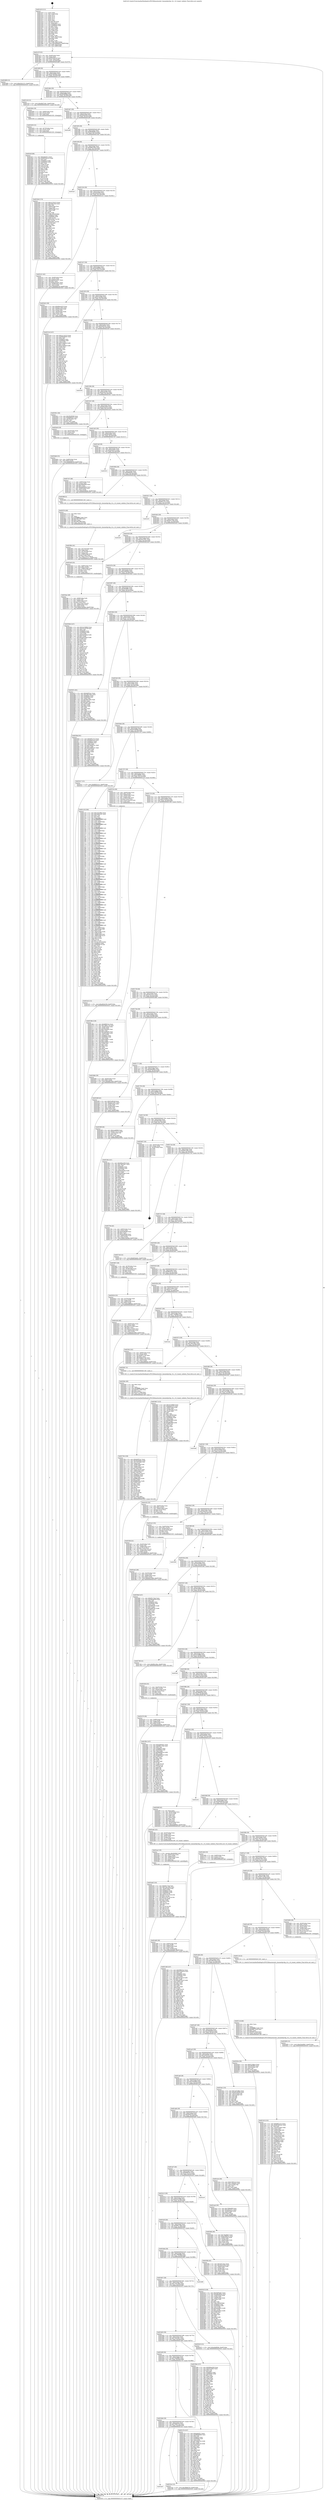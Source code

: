 digraph "0x401410" {
  label = "0x401410 (/mnt/c/Users/mathe/Desktop/tcc/POCII/binaries/extr_linuxnetipv4ip_vti.c_vti_tunnel_validate_Final-ollvm.out::main(0))"
  labelloc = "t"
  node[shape=record]

  Entry [label="",width=0.3,height=0.3,shape=circle,fillcolor=black,style=filled]
  "0x40147f" [label="{
     0x40147f [32]\l
     | [instrs]\l
     &nbsp;&nbsp;0x40147f \<+6\>: mov -0xe8(%rbp),%eax\l
     &nbsp;&nbsp;0x401485 \<+2\>: mov %eax,%ecx\l
     &nbsp;&nbsp;0x401487 \<+6\>: sub $0x8293d519,%ecx\l
     &nbsp;&nbsp;0x40148d \<+6\>: mov %eax,-0xfc(%rbp)\l
     &nbsp;&nbsp;0x401493 \<+6\>: mov %ecx,-0x100(%rbp)\l
     &nbsp;&nbsp;0x401499 \<+6\>: je 0000000000402d89 \<main+0x1979\>\l
  }"]
  "0x402d89" [label="{
     0x402d89 [15]\l
     | [instrs]\l
     &nbsp;&nbsp;0x402d89 \<+10\>: movl $0xe2b2c215,-0xe8(%rbp)\l
     &nbsp;&nbsp;0x402d93 \<+5\>: jmp 0000000000403050 \<main+0x1c40\>\l
  }"]
  "0x40149f" [label="{
     0x40149f [28]\l
     | [instrs]\l
     &nbsp;&nbsp;0x40149f \<+5\>: jmp 00000000004014a4 \<main+0x94\>\l
     &nbsp;&nbsp;0x4014a4 \<+6\>: mov -0xfc(%rbp),%eax\l
     &nbsp;&nbsp;0x4014aa \<+5\>: sub $0x853b00a0,%eax\l
     &nbsp;&nbsp;0x4014af \<+6\>: mov %eax,-0x104(%rbp)\l
     &nbsp;&nbsp;0x4014b5 \<+6\>: je 00000000004021c9 \<main+0xdb9\>\l
  }"]
  Exit [label="",width=0.3,height=0.3,shape=circle,fillcolor=black,style=filled,peripheries=2]
  "0x4021c9" [label="{
     0x4021c9 [15]\l
     | [instrs]\l
     &nbsp;&nbsp;0x4021c9 \<+10\>: movl $0x49d37ed1,-0xe8(%rbp)\l
     &nbsp;&nbsp;0x4021d3 \<+5\>: jmp 0000000000403050 \<main+0x1c40\>\l
  }"]
  "0x4014bb" [label="{
     0x4014bb [28]\l
     | [instrs]\l
     &nbsp;&nbsp;0x4014bb \<+5\>: jmp 00000000004014c0 \<main+0xb0\>\l
     &nbsp;&nbsp;0x4014c0 \<+6\>: mov -0xfc(%rbp),%eax\l
     &nbsp;&nbsp;0x4014c6 \<+5\>: sub $0x880890b8,%eax\l
     &nbsp;&nbsp;0x4014cb \<+6\>: mov %eax,-0x108(%rbp)\l
     &nbsp;&nbsp;0x4014d1 \<+6\>: je 0000000000402d0e \<main+0x18fe\>\l
  }"]
  "0x402d2f" [label="{
     0x402d2f [90]\l
     | [instrs]\l
     &nbsp;&nbsp;0x402d2f \<+5\>: mov $0xba6cf47c,%ecx\l
     &nbsp;&nbsp;0x402d34 \<+5\>: mov $0x8293d519,%edx\l
     &nbsp;&nbsp;0x402d39 \<+2\>: xor %esi,%esi\l
     &nbsp;&nbsp;0x402d3b \<+8\>: mov 0x40605c,%r8d\l
     &nbsp;&nbsp;0x402d43 \<+8\>: mov 0x406060,%r9d\l
     &nbsp;&nbsp;0x402d4b \<+3\>: sub $0x1,%esi\l
     &nbsp;&nbsp;0x402d4e \<+3\>: mov %r8d,%r10d\l
     &nbsp;&nbsp;0x402d51 \<+3\>: add %esi,%r10d\l
     &nbsp;&nbsp;0x402d54 \<+4\>: imul %r10d,%r8d\l
     &nbsp;&nbsp;0x402d58 \<+4\>: and $0x1,%r8d\l
     &nbsp;&nbsp;0x402d5c \<+4\>: cmp $0x0,%r8d\l
     &nbsp;&nbsp;0x402d60 \<+4\>: sete %r11b\l
     &nbsp;&nbsp;0x402d64 \<+4\>: cmp $0xa,%r9d\l
     &nbsp;&nbsp;0x402d68 \<+3\>: setl %bl\l
     &nbsp;&nbsp;0x402d6b \<+3\>: mov %r11b,%r14b\l
     &nbsp;&nbsp;0x402d6e \<+3\>: and %bl,%r14b\l
     &nbsp;&nbsp;0x402d71 \<+3\>: xor %bl,%r11b\l
     &nbsp;&nbsp;0x402d74 \<+3\>: or %r11b,%r14b\l
     &nbsp;&nbsp;0x402d77 \<+4\>: test $0x1,%r14b\l
     &nbsp;&nbsp;0x402d7b \<+3\>: cmovne %edx,%ecx\l
     &nbsp;&nbsp;0x402d7e \<+6\>: mov %ecx,-0xe8(%rbp)\l
     &nbsp;&nbsp;0x402d84 \<+5\>: jmp 0000000000403050 \<main+0x1c40\>\l
  }"]
  "0x402d0e" [label="{
     0x402d0e [18]\l
     | [instrs]\l
     &nbsp;&nbsp;0x402d0e \<+7\>: mov -0x98(%rbp),%rax\l
     &nbsp;&nbsp;0x402d15 \<+3\>: mov (%rax),%rax\l
     &nbsp;&nbsp;0x402d18 \<+3\>: mov %rax,%rdi\l
     &nbsp;&nbsp;0x402d1b \<+5\>: call 0000000000401030 \<free@plt\>\l
     | [calls]\l
     &nbsp;&nbsp;0x401030 \{1\} (unknown)\l
  }"]
  "0x4014d7" [label="{
     0x4014d7 [28]\l
     | [instrs]\l
     &nbsp;&nbsp;0x4014d7 \<+5\>: jmp 00000000004014dc \<main+0xcc\>\l
     &nbsp;&nbsp;0x4014dc \<+6\>: mov -0xfc(%rbp),%eax\l
     &nbsp;&nbsp;0x4014e2 \<+5\>: sub $0x949acd56,%eax\l
     &nbsp;&nbsp;0x4014e7 \<+6\>: mov %eax,-0x10c(%rbp)\l
     &nbsp;&nbsp;0x4014ed \<+6\>: je 0000000000402ef9 \<main+0x1ae9\>\l
  }"]
  "0x402d20" [label="{
     0x402d20 [15]\l
     | [instrs]\l
     &nbsp;&nbsp;0x402d20 \<+4\>: mov -0x70(%rbp),%rax\l
     &nbsp;&nbsp;0x402d24 \<+3\>: mov (%rax),%rax\l
     &nbsp;&nbsp;0x402d27 \<+3\>: mov %rax,%rdi\l
     &nbsp;&nbsp;0x402d2a \<+5\>: call 0000000000401030 \<free@plt\>\l
     | [calls]\l
     &nbsp;&nbsp;0x401030 \{1\} (unknown)\l
  }"]
  "0x402ef9" [label="{
     0x402ef9\l
  }", style=dashed]
  "0x4014f3" [label="{
     0x4014f3 [28]\l
     | [instrs]\l
     &nbsp;&nbsp;0x4014f3 \<+5\>: jmp 00000000004014f8 \<main+0xe8\>\l
     &nbsp;&nbsp;0x4014f8 \<+6\>: mov -0xfc(%rbp),%eax\l
     &nbsp;&nbsp;0x4014fe \<+5\>: sub $0x96e9be65,%eax\l
     &nbsp;&nbsp;0x401503 \<+6\>: mov %eax,-0x110(%rbp)\l
     &nbsp;&nbsp;0x401509 \<+6\>: je 00000000004025b0 \<main+0x11a0\>\l
  }"]
  "0x402c42" [label="{
     0x402c42 [15]\l
     | [instrs]\l
     &nbsp;&nbsp;0x402c42 \<+10\>: movl $0xa0b3e359,-0xe8(%rbp)\l
     &nbsp;&nbsp;0x402c4c \<+5\>: jmp 0000000000403050 \<main+0x1c40\>\l
  }"]
  "0x4025b0" [label="{
     0x4025b0 [174]\l
     | [instrs]\l
     &nbsp;&nbsp;0x4025b0 \<+5\>: mov $0x2c57b323,%eax\l
     &nbsp;&nbsp;0x4025b5 \<+5\>: mov $0x54fb7b34,%ecx\l
     &nbsp;&nbsp;0x4025ba \<+2\>: mov $0x1,%dl\l
     &nbsp;&nbsp;0x4025bc \<+4\>: mov -0x80(%rbp),%rsi\l
     &nbsp;&nbsp;0x4025c0 \<+2\>: mov (%rsi),%edi\l
     &nbsp;&nbsp;0x4025c2 \<+7\>: mov -0x88(%rbp),%rsi\l
     &nbsp;&nbsp;0x4025c9 \<+2\>: cmp (%rsi),%edi\l
     &nbsp;&nbsp;0x4025cb \<+4\>: setl %r8b\l
     &nbsp;&nbsp;0x4025cf \<+4\>: and $0x1,%r8b\l
     &nbsp;&nbsp;0x4025d3 \<+4\>: mov %r8b,-0x2a(%rbp)\l
     &nbsp;&nbsp;0x4025d7 \<+7\>: mov 0x40605c,%edi\l
     &nbsp;&nbsp;0x4025de \<+8\>: mov 0x406060,%r9d\l
     &nbsp;&nbsp;0x4025e6 \<+3\>: mov %edi,%r10d\l
     &nbsp;&nbsp;0x4025e9 \<+7\>: add $0xe2e3fc1,%r10d\l
     &nbsp;&nbsp;0x4025f0 \<+4\>: sub $0x1,%r10d\l
     &nbsp;&nbsp;0x4025f4 \<+7\>: sub $0xe2e3fc1,%r10d\l
     &nbsp;&nbsp;0x4025fb \<+4\>: imul %r10d,%edi\l
     &nbsp;&nbsp;0x4025ff \<+3\>: and $0x1,%edi\l
     &nbsp;&nbsp;0x402602 \<+3\>: cmp $0x0,%edi\l
     &nbsp;&nbsp;0x402605 \<+4\>: sete %r8b\l
     &nbsp;&nbsp;0x402609 \<+4\>: cmp $0xa,%r9d\l
     &nbsp;&nbsp;0x40260d \<+4\>: setl %r11b\l
     &nbsp;&nbsp;0x402611 \<+3\>: mov %r8b,%bl\l
     &nbsp;&nbsp;0x402614 \<+3\>: xor $0xff,%bl\l
     &nbsp;&nbsp;0x402617 \<+3\>: mov %r11b,%r14b\l
     &nbsp;&nbsp;0x40261a \<+4\>: xor $0xff,%r14b\l
     &nbsp;&nbsp;0x40261e \<+3\>: xor $0x1,%dl\l
     &nbsp;&nbsp;0x402621 \<+3\>: mov %bl,%r15b\l
     &nbsp;&nbsp;0x402624 \<+4\>: and $0xff,%r15b\l
     &nbsp;&nbsp;0x402628 \<+3\>: and %dl,%r8b\l
     &nbsp;&nbsp;0x40262b \<+3\>: mov %r14b,%r12b\l
     &nbsp;&nbsp;0x40262e \<+4\>: and $0xff,%r12b\l
     &nbsp;&nbsp;0x402632 \<+3\>: and %dl,%r11b\l
     &nbsp;&nbsp;0x402635 \<+3\>: or %r8b,%r15b\l
     &nbsp;&nbsp;0x402638 \<+3\>: or %r11b,%r12b\l
     &nbsp;&nbsp;0x40263b \<+3\>: xor %r12b,%r15b\l
     &nbsp;&nbsp;0x40263e \<+3\>: or %r14b,%bl\l
     &nbsp;&nbsp;0x402641 \<+3\>: xor $0xff,%bl\l
     &nbsp;&nbsp;0x402644 \<+3\>: or $0x1,%dl\l
     &nbsp;&nbsp;0x402647 \<+2\>: and %dl,%bl\l
     &nbsp;&nbsp;0x402649 \<+3\>: or %bl,%r15b\l
     &nbsp;&nbsp;0x40264c \<+4\>: test $0x1,%r15b\l
     &nbsp;&nbsp;0x402650 \<+3\>: cmovne %ecx,%eax\l
     &nbsp;&nbsp;0x402653 \<+6\>: mov %eax,-0xe8(%rbp)\l
     &nbsp;&nbsp;0x402659 \<+5\>: jmp 0000000000403050 \<main+0x1c40\>\l
  }"]
  "0x40150f" [label="{
     0x40150f [28]\l
     | [instrs]\l
     &nbsp;&nbsp;0x40150f \<+5\>: jmp 0000000000401514 \<main+0x104\>\l
     &nbsp;&nbsp;0x401514 \<+6\>: mov -0xfc(%rbp),%eax\l
     &nbsp;&nbsp;0x40151a \<+5\>: sub $0x989c185e,%eax\l
     &nbsp;&nbsp;0x40151f \<+6\>: mov %eax,-0x114(%rbp)\l
     &nbsp;&nbsp;0x401525 \<+6\>: je 0000000000402da7 \<main+0x1997\>\l
  }"]
  "0x402bdb" [label="{
     0x402bdb [25]\l
     | [instrs]\l
     &nbsp;&nbsp;0x402bdb \<+4\>: mov -0x48(%rbp),%rax\l
     &nbsp;&nbsp;0x402bdf \<+6\>: movl $0x0,(%rax)\l
     &nbsp;&nbsp;0x402be5 \<+10\>: movl $0x60efc55f,-0xe8(%rbp)\l
     &nbsp;&nbsp;0x402bef \<+5\>: jmp 0000000000403050 \<main+0x1c40\>\l
  }"]
  "0x402da7" [label="{
     0x402da7\l
  }", style=dashed]
  "0x40152b" [label="{
     0x40152b [28]\l
     | [instrs]\l
     &nbsp;&nbsp;0x40152b \<+5\>: jmp 0000000000401530 \<main+0x120\>\l
     &nbsp;&nbsp;0x401530 \<+6\>: mov -0xfc(%rbp),%eax\l
     &nbsp;&nbsp;0x401536 \<+5\>: sub $0xa0b3e359,%eax\l
     &nbsp;&nbsp;0x40153b \<+6\>: mov %eax,-0x118(%rbp)\l
     &nbsp;&nbsp;0x401541 \<+6\>: je 0000000000402c51 \<main+0x1841\>\l
  }"]
  "0x402b90" [label="{
     0x402b90 [15]\l
     | [instrs]\l
     &nbsp;&nbsp;0x402b90 \<+10\>: movl $0x434a99d2,-0xe8(%rbp)\l
     &nbsp;&nbsp;0x402b9a \<+5\>: jmp 0000000000403050 \<main+0x1c40\>\l
  }"]
  "0x402c51" [label="{
     0x402c51 [42]\l
     | [instrs]\l
     &nbsp;&nbsp;0x402c51 \<+4\>: mov -0x48(%rbp),%rax\l
     &nbsp;&nbsp;0x402c55 \<+2\>: mov (%rax),%ecx\l
     &nbsp;&nbsp;0x402c57 \<+6\>: add $0x6a20a367,%ecx\l
     &nbsp;&nbsp;0x402c5d \<+3\>: add $0x1,%ecx\l
     &nbsp;&nbsp;0x402c60 \<+6\>: sub $0x6a20a367,%ecx\l
     &nbsp;&nbsp;0x402c66 \<+4\>: mov -0x48(%rbp),%rax\l
     &nbsp;&nbsp;0x402c6a \<+2\>: mov %ecx,(%rax)\l
     &nbsp;&nbsp;0x402c6c \<+10\>: movl $0x60efc55f,-0xe8(%rbp)\l
     &nbsp;&nbsp;0x402c76 \<+5\>: jmp 0000000000403050 \<main+0x1c40\>\l
  }"]
  "0x401547" [label="{
     0x401547 [28]\l
     | [instrs]\l
     &nbsp;&nbsp;0x401547 \<+5\>: jmp 000000000040154c \<main+0x13c\>\l
     &nbsp;&nbsp;0x40154c \<+6\>: mov -0xfc(%rbp),%eax\l
     &nbsp;&nbsp;0x401552 \<+5\>: sub $0xa9a8894b,%eax\l
     &nbsp;&nbsp;0x401557 \<+6\>: mov %eax,-0x11c(%rbp)\l
     &nbsp;&nbsp;0x40155d \<+6\>: je 0000000000402b42 \<main+0x1732\>\l
  }"]
  "0x402abf" [label="{
     0x402abf [116]\l
     | [instrs]\l
     &nbsp;&nbsp;0x402abf \<+5\>: mov $0xbf2c75ee,%esi\l
     &nbsp;&nbsp;0x402ac4 \<+5\>: mov $0x734c1b8a,%ecx\l
     &nbsp;&nbsp;0x402ac9 \<+4\>: mov -0x58(%rbp),%rdx\l
     &nbsp;&nbsp;0x402acd \<+6\>: movl $0x0,(%rdx)\l
     &nbsp;&nbsp;0x402ad3 \<+8\>: mov 0x40605c,%r8d\l
     &nbsp;&nbsp;0x402adb \<+8\>: mov 0x406060,%r9d\l
     &nbsp;&nbsp;0x402ae3 \<+3\>: mov %r8d,%r10d\l
     &nbsp;&nbsp;0x402ae6 \<+7\>: add $0x57e7417d,%r10d\l
     &nbsp;&nbsp;0x402aed \<+4\>: sub $0x1,%r10d\l
     &nbsp;&nbsp;0x402af1 \<+7\>: sub $0x57e7417d,%r10d\l
     &nbsp;&nbsp;0x402af8 \<+4\>: imul %r10d,%r8d\l
     &nbsp;&nbsp;0x402afc \<+4\>: and $0x1,%r8d\l
     &nbsp;&nbsp;0x402b00 \<+4\>: cmp $0x0,%r8d\l
     &nbsp;&nbsp;0x402b04 \<+4\>: sete %r11b\l
     &nbsp;&nbsp;0x402b08 \<+4\>: cmp $0xa,%r9d\l
     &nbsp;&nbsp;0x402b0c \<+3\>: setl %bl\l
     &nbsp;&nbsp;0x402b0f \<+3\>: mov %r11b,%r14b\l
     &nbsp;&nbsp;0x402b12 \<+3\>: and %bl,%r14b\l
     &nbsp;&nbsp;0x402b15 \<+3\>: xor %bl,%r11b\l
     &nbsp;&nbsp;0x402b18 \<+3\>: or %r11b,%r14b\l
     &nbsp;&nbsp;0x402b1b \<+4\>: test $0x1,%r14b\l
     &nbsp;&nbsp;0x402b1f \<+3\>: cmovne %ecx,%esi\l
     &nbsp;&nbsp;0x402b22 \<+6\>: mov %esi,-0xe8(%rbp)\l
     &nbsp;&nbsp;0x402b28 \<+6\>: mov %eax,-0x218(%rbp)\l
     &nbsp;&nbsp;0x402b2e \<+5\>: jmp 0000000000403050 \<main+0x1c40\>\l
  }"]
  "0x402b42" [label="{
     0x402b42 [39]\l
     | [instrs]\l
     &nbsp;&nbsp;0x402b42 \<+5\>: mov $0xb6bc4420,%eax\l
     &nbsp;&nbsp;0x402b47 \<+5\>: mov $0x4b21c6fa,%ecx\l
     &nbsp;&nbsp;0x402b4c \<+4\>: mov -0x58(%rbp),%rdx\l
     &nbsp;&nbsp;0x402b50 \<+2\>: mov (%rdx),%esi\l
     &nbsp;&nbsp;0x402b52 \<+7\>: mov -0xc8(%rbp),%rdx\l
     &nbsp;&nbsp;0x402b59 \<+2\>: cmp (%rdx),%esi\l
     &nbsp;&nbsp;0x402b5b \<+3\>: cmovl %ecx,%eax\l
     &nbsp;&nbsp;0x402b5e \<+6\>: mov %eax,-0xe8(%rbp)\l
     &nbsp;&nbsp;0x402b64 \<+5\>: jmp 0000000000403050 \<main+0x1c40\>\l
  }"]
  "0x401563" [label="{
     0x401563 [28]\l
     | [instrs]\l
     &nbsp;&nbsp;0x401563 \<+5\>: jmp 0000000000401568 \<main+0x158\>\l
     &nbsp;&nbsp;0x401568 \<+6\>: mov -0xfc(%rbp),%eax\l
     &nbsp;&nbsp;0x40156e \<+5\>: sub $0xb15ec84d,%eax\l
     &nbsp;&nbsp;0x401573 \<+6\>: mov %eax,-0x120(%rbp)\l
     &nbsp;&nbsp;0x401579 \<+6\>: je 000000000040251d \<main+0x110d\>\l
  }"]
  "0x402aa2" [label="{
     0x402aa2 [29]\l
     | [instrs]\l
     &nbsp;&nbsp;0x402aa2 \<+10\>: movabs $0x4040b6,%rdi\l
     &nbsp;&nbsp;0x402aac \<+4\>: mov -0x60(%rbp),%rdx\l
     &nbsp;&nbsp;0x402ab0 \<+2\>: mov %eax,(%rdx)\l
     &nbsp;&nbsp;0x402ab2 \<+4\>: mov -0x60(%rbp),%rdx\l
     &nbsp;&nbsp;0x402ab6 \<+2\>: mov (%rdx),%esi\l
     &nbsp;&nbsp;0x402ab8 \<+2\>: mov $0x0,%al\l
     &nbsp;&nbsp;0x402aba \<+5\>: call 0000000000401040 \<printf@plt\>\l
     | [calls]\l
     &nbsp;&nbsp;0x401040 \{1\} (unknown)\l
  }"]
  "0x40251d" [label="{
     0x40251d [147]\l
     | [instrs]\l
     &nbsp;&nbsp;0x40251d \<+5\>: mov $0x2c57b323,%eax\l
     &nbsp;&nbsp;0x402522 \<+5\>: mov $0x96e9be65,%ecx\l
     &nbsp;&nbsp;0x402527 \<+2\>: mov $0x1,%dl\l
     &nbsp;&nbsp;0x402529 \<+7\>: mov 0x40605c,%esi\l
     &nbsp;&nbsp;0x402530 \<+7\>: mov 0x406060,%edi\l
     &nbsp;&nbsp;0x402537 \<+3\>: mov %esi,%r8d\l
     &nbsp;&nbsp;0x40253a \<+7\>: add $0x474ee6c9,%r8d\l
     &nbsp;&nbsp;0x402541 \<+4\>: sub $0x1,%r8d\l
     &nbsp;&nbsp;0x402545 \<+7\>: sub $0x474ee6c9,%r8d\l
     &nbsp;&nbsp;0x40254c \<+4\>: imul %r8d,%esi\l
     &nbsp;&nbsp;0x402550 \<+3\>: and $0x1,%esi\l
     &nbsp;&nbsp;0x402553 \<+3\>: cmp $0x0,%esi\l
     &nbsp;&nbsp;0x402556 \<+4\>: sete %r9b\l
     &nbsp;&nbsp;0x40255a \<+3\>: cmp $0xa,%edi\l
     &nbsp;&nbsp;0x40255d \<+4\>: setl %r10b\l
     &nbsp;&nbsp;0x402561 \<+3\>: mov %r9b,%r11b\l
     &nbsp;&nbsp;0x402564 \<+4\>: xor $0xff,%r11b\l
     &nbsp;&nbsp;0x402568 \<+3\>: mov %r10b,%bl\l
     &nbsp;&nbsp;0x40256b \<+3\>: xor $0xff,%bl\l
     &nbsp;&nbsp;0x40256e \<+3\>: xor $0x0,%dl\l
     &nbsp;&nbsp;0x402571 \<+3\>: mov %r11b,%r14b\l
     &nbsp;&nbsp;0x402574 \<+4\>: and $0x0,%r14b\l
     &nbsp;&nbsp;0x402578 \<+3\>: and %dl,%r9b\l
     &nbsp;&nbsp;0x40257b \<+3\>: mov %bl,%r15b\l
     &nbsp;&nbsp;0x40257e \<+4\>: and $0x0,%r15b\l
     &nbsp;&nbsp;0x402582 \<+3\>: and %dl,%r10b\l
     &nbsp;&nbsp;0x402585 \<+3\>: or %r9b,%r14b\l
     &nbsp;&nbsp;0x402588 \<+3\>: or %r10b,%r15b\l
     &nbsp;&nbsp;0x40258b \<+3\>: xor %r15b,%r14b\l
     &nbsp;&nbsp;0x40258e \<+3\>: or %bl,%r11b\l
     &nbsp;&nbsp;0x402591 \<+4\>: xor $0xff,%r11b\l
     &nbsp;&nbsp;0x402595 \<+3\>: or $0x0,%dl\l
     &nbsp;&nbsp;0x402598 \<+3\>: and %dl,%r11b\l
     &nbsp;&nbsp;0x40259b \<+3\>: or %r11b,%r14b\l
     &nbsp;&nbsp;0x40259e \<+4\>: test $0x1,%r14b\l
     &nbsp;&nbsp;0x4025a2 \<+3\>: cmovne %ecx,%eax\l
     &nbsp;&nbsp;0x4025a5 \<+6\>: mov %eax,-0xe8(%rbp)\l
     &nbsp;&nbsp;0x4025ab \<+5\>: jmp 0000000000403050 \<main+0x1c40\>\l
  }"]
  "0x40157f" [label="{
     0x40157f [28]\l
     | [instrs]\l
     &nbsp;&nbsp;0x40157f \<+5\>: jmp 0000000000401584 \<main+0x174\>\l
     &nbsp;&nbsp;0x401584 \<+6\>: mov -0xfc(%rbp),%eax\l
     &nbsp;&nbsp;0x40158a \<+5\>: sub $0xb44f55a1,%eax\l
     &nbsp;&nbsp;0x40158f \<+6\>: mov %eax,-0x124(%rbp)\l
     &nbsp;&nbsp;0x401595 \<+6\>: je 0000000000402f30 \<main+0x1b20\>\l
  }"]
  "0x40299c" [label="{
     0x40299c [41]\l
     | [instrs]\l
     &nbsp;&nbsp;0x40299c \<+6\>: mov -0x214(%rbp),%ecx\l
     &nbsp;&nbsp;0x4029a2 \<+3\>: imul %eax,%ecx\l
     &nbsp;&nbsp;0x4029a5 \<+4\>: mov -0x70(%rbp),%rsi\l
     &nbsp;&nbsp;0x4029a9 \<+3\>: mov (%rsi),%rsi\l
     &nbsp;&nbsp;0x4029ac \<+4\>: mov -0x68(%rbp),%rdi\l
     &nbsp;&nbsp;0x4029b0 \<+3\>: movslq (%rdi),%rdi\l
     &nbsp;&nbsp;0x4029b3 \<+3\>: mov %ecx,(%rsi,%rdi,4)\l
     &nbsp;&nbsp;0x4029b6 \<+10\>: movl $0xeca1c7c,-0xe8(%rbp)\l
     &nbsp;&nbsp;0x4029c0 \<+5\>: jmp 0000000000403050 \<main+0x1c40\>\l
  }"]
  "0x402f30" [label="{
     0x402f30\l
  }", style=dashed]
  "0x40159b" [label="{
     0x40159b [28]\l
     | [instrs]\l
     &nbsp;&nbsp;0x40159b \<+5\>: jmp 00000000004015a0 \<main+0x190\>\l
     &nbsp;&nbsp;0x4015a0 \<+6\>: mov -0xfc(%rbp),%eax\l
     &nbsp;&nbsp;0x4015a6 \<+5\>: sub $0xb4a0c332,%eax\l
     &nbsp;&nbsp;0x4015ab \<+6\>: mov %eax,-0x128(%rbp)\l
     &nbsp;&nbsp;0x4015b1 \<+6\>: je 0000000000402951 \<main+0x1541\>\l
  }"]
  "0x402974" [label="{
     0x402974 [40]\l
     | [instrs]\l
     &nbsp;&nbsp;0x402974 \<+5\>: mov $0x2,%ecx\l
     &nbsp;&nbsp;0x402979 \<+1\>: cltd\l
     &nbsp;&nbsp;0x40297a \<+2\>: idiv %ecx\l
     &nbsp;&nbsp;0x40297c \<+6\>: imul $0xfffffffe,%edx,%ecx\l
     &nbsp;&nbsp;0x402982 \<+6\>: add $0x1f607880,%ecx\l
     &nbsp;&nbsp;0x402988 \<+3\>: add $0x1,%ecx\l
     &nbsp;&nbsp;0x40298b \<+6\>: sub $0x1f607880,%ecx\l
     &nbsp;&nbsp;0x402991 \<+6\>: mov %ecx,-0x214(%rbp)\l
     &nbsp;&nbsp;0x402997 \<+5\>: call 0000000000401160 \<next_i\>\l
     | [calls]\l
     &nbsp;&nbsp;0x401160 \{1\} (/mnt/c/Users/mathe/Desktop/tcc/POCII/binaries/extr_linuxnetipv4ip_vti.c_vti_tunnel_validate_Final-ollvm.out::next_i)\l
  }"]
  "0x402951" [label="{
     0x402951 [30]\l
     | [instrs]\l
     &nbsp;&nbsp;0x402951 \<+5\>: mov $0x392df569,%eax\l
     &nbsp;&nbsp;0x402956 \<+5\>: mov $0xbbf6ab55,%ecx\l
     &nbsp;&nbsp;0x40295b \<+3\>: mov -0x29(%rbp),%dl\l
     &nbsp;&nbsp;0x40295e \<+3\>: test $0x1,%dl\l
     &nbsp;&nbsp;0x402961 \<+3\>: cmovne %ecx,%eax\l
     &nbsp;&nbsp;0x402964 \<+6\>: mov %eax,-0xe8(%rbp)\l
     &nbsp;&nbsp;0x40296a \<+5\>: jmp 0000000000403050 \<main+0x1c40\>\l
  }"]
  "0x4015b7" [label="{
     0x4015b7 [28]\l
     | [instrs]\l
     &nbsp;&nbsp;0x4015b7 \<+5\>: jmp 00000000004015bc \<main+0x1ac\>\l
     &nbsp;&nbsp;0x4015bc \<+6\>: mov -0xfc(%rbp),%eax\l
     &nbsp;&nbsp;0x4015c2 \<+5\>: sub $0xb6bc4420,%eax\l
     &nbsp;&nbsp;0x4015c7 \<+6\>: mov %eax,-0x12c(%rbp)\l
     &nbsp;&nbsp;0x4015cd \<+6\>: je 0000000000402bc9 \<main+0x17b9\>\l
  }"]
  "0x402824" [label="{
     0x402824 [32]\l
     | [instrs]\l
     &nbsp;&nbsp;0x402824 \<+4\>: mov -0x70(%rbp),%rdi\l
     &nbsp;&nbsp;0x402828 \<+3\>: mov %rax,(%rdi)\l
     &nbsp;&nbsp;0x40282b \<+4\>: mov -0x68(%rbp),%rax\l
     &nbsp;&nbsp;0x40282f \<+6\>: movl $0x0,(%rax)\l
     &nbsp;&nbsp;0x402835 \<+10\>: movl $0xce9f0dad,-0xe8(%rbp)\l
     &nbsp;&nbsp;0x40283f \<+5\>: jmp 0000000000403050 \<main+0x1c40\>\l
  }"]
  "0x402bc9" [label="{
     0x402bc9 [18]\l
     | [instrs]\l
     &nbsp;&nbsp;0x402bc9 \<+7\>: mov -0xc0(%rbp),%rax\l
     &nbsp;&nbsp;0x402bd0 \<+3\>: mov (%rax),%rax\l
     &nbsp;&nbsp;0x402bd3 \<+3\>: mov %rax,%rdi\l
     &nbsp;&nbsp;0x402bd6 \<+5\>: call 0000000000401030 \<free@plt\>\l
     | [calls]\l
     &nbsp;&nbsp;0x401030 \{1\} (unknown)\l
  }"]
  "0x4015d3" [label="{
     0x4015d3 [28]\l
     | [instrs]\l
     &nbsp;&nbsp;0x4015d3 \<+5\>: jmp 00000000004015d8 \<main+0x1c8\>\l
     &nbsp;&nbsp;0x4015d8 \<+6\>: mov -0xfc(%rbp),%eax\l
     &nbsp;&nbsp;0x4015de \<+5\>: sub $0xb834afa2,%eax\l
     &nbsp;&nbsp;0x4015e3 \<+6\>: mov %eax,-0x130(%rbp)\l
     &nbsp;&nbsp;0x4015e9 \<+6\>: je 00000000004027d7 \<main+0x13c7\>\l
  }"]
  "0x402704" [label="{
     0x402704 [139]\l
     | [instrs]\l
     &nbsp;&nbsp;0x402704 \<+5\>: mov $0xb44f55a1,%ecx\l
     &nbsp;&nbsp;0x402709 \<+5\>: mov $0x39cd4dba,%edx\l
     &nbsp;&nbsp;0x40270e \<+6\>: mov -0x210(%rbp),%esi\l
     &nbsp;&nbsp;0x402714 \<+3\>: imul %eax,%esi\l
     &nbsp;&nbsp;0x402717 \<+7\>: mov -0x98(%rbp),%rdi\l
     &nbsp;&nbsp;0x40271e \<+3\>: mov (%rdi),%rdi\l
     &nbsp;&nbsp;0x402721 \<+7\>: mov -0x90(%rbp),%r8\l
     &nbsp;&nbsp;0x402728 \<+3\>: movslq (%r8),%r8\l
     &nbsp;&nbsp;0x40272b \<+4\>: mov (%rdi,%r8,8),%rdi\l
     &nbsp;&nbsp;0x40272f \<+4\>: mov -0x80(%rbp),%r8\l
     &nbsp;&nbsp;0x402733 \<+3\>: movslq (%r8),%r8\l
     &nbsp;&nbsp;0x402736 \<+4\>: mov %esi,(%rdi,%r8,4)\l
     &nbsp;&nbsp;0x40273a \<+7\>: mov 0x40605c,%eax\l
     &nbsp;&nbsp;0x402741 \<+7\>: mov 0x406060,%esi\l
     &nbsp;&nbsp;0x402748 \<+3\>: mov %eax,%r9d\l
     &nbsp;&nbsp;0x40274b \<+7\>: sub $0xff9b36ea,%r9d\l
     &nbsp;&nbsp;0x402752 \<+4\>: sub $0x1,%r9d\l
     &nbsp;&nbsp;0x402756 \<+7\>: add $0xff9b36ea,%r9d\l
     &nbsp;&nbsp;0x40275d \<+4\>: imul %r9d,%eax\l
     &nbsp;&nbsp;0x402761 \<+3\>: and $0x1,%eax\l
     &nbsp;&nbsp;0x402764 \<+3\>: cmp $0x0,%eax\l
     &nbsp;&nbsp;0x402767 \<+4\>: sete %r10b\l
     &nbsp;&nbsp;0x40276b \<+3\>: cmp $0xa,%esi\l
     &nbsp;&nbsp;0x40276e \<+4\>: setl %r11b\l
     &nbsp;&nbsp;0x402772 \<+3\>: mov %r10b,%bl\l
     &nbsp;&nbsp;0x402775 \<+3\>: and %r11b,%bl\l
     &nbsp;&nbsp;0x402778 \<+3\>: xor %r11b,%r10b\l
     &nbsp;&nbsp;0x40277b \<+3\>: or %r10b,%bl\l
     &nbsp;&nbsp;0x40277e \<+3\>: test $0x1,%bl\l
     &nbsp;&nbsp;0x402781 \<+3\>: cmovne %edx,%ecx\l
     &nbsp;&nbsp;0x402784 \<+6\>: mov %ecx,-0xe8(%rbp)\l
     &nbsp;&nbsp;0x40278a \<+5\>: jmp 0000000000403050 \<main+0x1c40\>\l
  }"]
  "0x4027d7" [label="{
     0x4027d7 [48]\l
     | [instrs]\l
     &nbsp;&nbsp;0x4027d7 \<+7\>: mov -0x90(%rbp),%rax\l
     &nbsp;&nbsp;0x4027de \<+2\>: mov (%rax),%ecx\l
     &nbsp;&nbsp;0x4027e0 \<+6\>: sub $0xc84e6d44,%ecx\l
     &nbsp;&nbsp;0x4027e6 \<+3\>: add $0x1,%ecx\l
     &nbsp;&nbsp;0x4027e9 \<+6\>: add $0xc84e6d44,%ecx\l
     &nbsp;&nbsp;0x4027ef \<+7\>: mov -0x90(%rbp),%rax\l
     &nbsp;&nbsp;0x4027f6 \<+2\>: mov %ecx,(%rax)\l
     &nbsp;&nbsp;0x4027f8 \<+10\>: movl $0xe445b6ab,-0xe8(%rbp)\l
     &nbsp;&nbsp;0x402802 \<+5\>: jmp 0000000000403050 \<main+0x1c40\>\l
  }"]
  "0x4015ef" [label="{
     0x4015ef [28]\l
     | [instrs]\l
     &nbsp;&nbsp;0x4015ef \<+5\>: jmp 00000000004015f4 \<main+0x1e4\>\l
     &nbsp;&nbsp;0x4015f4 \<+6\>: mov -0xfc(%rbp),%eax\l
     &nbsp;&nbsp;0x4015fa \<+5\>: sub $0xba6cf47c,%eax\l
     &nbsp;&nbsp;0x4015ff \<+6\>: mov %eax,-0x134(%rbp)\l
     &nbsp;&nbsp;0x401605 \<+6\>: je 0000000000403025 \<main+0x1c15\>\l
  }"]
  "0x4026dc" [label="{
     0x4026dc [40]\l
     | [instrs]\l
     &nbsp;&nbsp;0x4026dc \<+5\>: mov $0x2,%ecx\l
     &nbsp;&nbsp;0x4026e1 \<+1\>: cltd\l
     &nbsp;&nbsp;0x4026e2 \<+2\>: idiv %ecx\l
     &nbsp;&nbsp;0x4026e4 \<+6\>: imul $0xfffffffe,%edx,%ecx\l
     &nbsp;&nbsp;0x4026ea \<+6\>: sub $0x597c7946,%ecx\l
     &nbsp;&nbsp;0x4026f0 \<+3\>: add $0x1,%ecx\l
     &nbsp;&nbsp;0x4026f3 \<+6\>: add $0x597c7946,%ecx\l
     &nbsp;&nbsp;0x4026f9 \<+6\>: mov %ecx,-0x210(%rbp)\l
     &nbsp;&nbsp;0x4026ff \<+5\>: call 0000000000401160 \<next_i\>\l
     | [calls]\l
     &nbsp;&nbsp;0x401160 \{1\} (/mnt/c/Users/mathe/Desktop/tcc/POCII/binaries/extr_linuxnetipv4ip_vti.c_vti_tunnel_validate_Final-ollvm.out::next_i)\l
  }"]
  "0x403025" [label="{
     0x403025\l
  }", style=dashed]
  "0x40160b" [label="{
     0x40160b [28]\l
     | [instrs]\l
     &nbsp;&nbsp;0x40160b \<+5\>: jmp 0000000000401610 \<main+0x200\>\l
     &nbsp;&nbsp;0x401610 \<+6\>: mov -0xfc(%rbp),%eax\l
     &nbsp;&nbsp;0x401616 \<+5\>: sub $0xbbf6ab55,%eax\l
     &nbsp;&nbsp;0x40161b \<+6\>: mov %eax,-0x138(%rbp)\l
     &nbsp;&nbsp;0x401621 \<+6\>: je 000000000040296f \<main+0x155f\>\l
  }"]
  "0x4024ec" [label="{
     0x4024ec [49]\l
     | [instrs]\l
     &nbsp;&nbsp;0x4024ec \<+7\>: mov -0x98(%rbp),%rdi\l
     &nbsp;&nbsp;0x4024f3 \<+3\>: mov (%rdi),%rdi\l
     &nbsp;&nbsp;0x4024f6 \<+7\>: mov -0x90(%rbp),%rcx\l
     &nbsp;&nbsp;0x4024fd \<+3\>: movslq (%rcx),%rcx\l
     &nbsp;&nbsp;0x402500 \<+4\>: mov %rax,(%rdi,%rcx,8)\l
     &nbsp;&nbsp;0x402504 \<+4\>: mov -0x80(%rbp),%rax\l
     &nbsp;&nbsp;0x402508 \<+6\>: movl $0x0,(%rax)\l
     &nbsp;&nbsp;0x40250e \<+10\>: movl $0xb15ec84d,-0xe8(%rbp)\l
     &nbsp;&nbsp;0x402518 \<+5\>: jmp 0000000000403050 \<main+0x1c40\>\l
  }"]
  "0x40296f" [label="{
     0x40296f [5]\l
     | [instrs]\l
     &nbsp;&nbsp;0x40296f \<+5\>: call 0000000000401160 \<next_i\>\l
     | [calls]\l
     &nbsp;&nbsp;0x401160 \{1\} (/mnt/c/Users/mathe/Desktop/tcc/POCII/binaries/extr_linuxnetipv4ip_vti.c_vti_tunnel_validate_Final-ollvm.out::next_i)\l
  }"]
  "0x401627" [label="{
     0x401627 [28]\l
     | [instrs]\l
     &nbsp;&nbsp;0x401627 \<+5\>: jmp 000000000040162c \<main+0x21c\>\l
     &nbsp;&nbsp;0x40162c \<+6\>: mov -0xfc(%rbp),%eax\l
     &nbsp;&nbsp;0x401632 \<+5\>: sub $0xbdf21313,%eax\l
     &nbsp;&nbsp;0x401637 \<+6\>: mov %eax,-0x13c(%rbp)\l
     &nbsp;&nbsp;0x40163d \<+6\>: je 0000000000402e5f \<main+0x1a4f\>\l
  }"]
  "0x402479" [label="{
     0x402479 [38]\l
     | [instrs]\l
     &nbsp;&nbsp;0x402479 \<+7\>: mov -0x98(%rbp),%rdi\l
     &nbsp;&nbsp;0x402480 \<+3\>: mov %rax,(%rdi)\l
     &nbsp;&nbsp;0x402483 \<+7\>: mov -0x90(%rbp),%rax\l
     &nbsp;&nbsp;0x40248a \<+6\>: movl $0x0,(%rax)\l
     &nbsp;&nbsp;0x402490 \<+10\>: movl $0xe445b6ab,-0xe8(%rbp)\l
     &nbsp;&nbsp;0x40249a \<+5\>: jmp 0000000000403050 \<main+0x1c40\>\l
  }"]
  "0x402e5f" [label="{
     0x402e5f\l
  }", style=dashed]
  "0x401643" [label="{
     0x401643 [28]\l
     | [instrs]\l
     &nbsp;&nbsp;0x401643 \<+5\>: jmp 0000000000401648 \<main+0x238\>\l
     &nbsp;&nbsp;0x401648 \<+6\>: mov -0xfc(%rbp),%eax\l
     &nbsp;&nbsp;0x40164e \<+5\>: sub $0xbf2c75ee,%eax\l
     &nbsp;&nbsp;0x401653 \<+6\>: mov %eax,-0x140(%rbp)\l
     &nbsp;&nbsp;0x401659 \<+6\>: je 0000000000402fc9 \<main+0x1bb9\>\l
  }"]
  "0x401bd7" [label="{
     0x401bd7\l
  }", style=dashed]
  "0x402fc9" [label="{
     0x402fc9\l
  }", style=dashed]
  "0x40165f" [label="{
     0x40165f [28]\l
     | [instrs]\l
     &nbsp;&nbsp;0x40165f \<+5\>: jmp 0000000000401664 \<main+0x254\>\l
     &nbsp;&nbsp;0x401664 \<+6\>: mov -0xfc(%rbp),%eax\l
     &nbsp;&nbsp;0x40166a \<+5\>: sub $0xcba23387,%eax\l
     &nbsp;&nbsp;0x40166f \<+6\>: mov %eax,-0x144(%rbp)\l
     &nbsp;&nbsp;0x401675 \<+6\>: je 00000000004024c9 \<main+0x10b9\>\l
  }"]
  "0x4022ec" [label="{
     0x4022ec [15]\l
     | [instrs]\l
     &nbsp;&nbsp;0x4022ec \<+10\>: movl $0x3f6b8528,-0xe8(%rbp)\l
     &nbsp;&nbsp;0x4022f6 \<+5\>: jmp 0000000000403050 \<main+0x1c40\>\l
  }"]
  "0x4024c9" [label="{
     0x4024c9 [35]\l
     | [instrs]\l
     &nbsp;&nbsp;0x4024c9 \<+7\>: mov -0x88(%rbp),%rax\l
     &nbsp;&nbsp;0x4024d0 \<+6\>: movl $0x1,(%rax)\l
     &nbsp;&nbsp;0x4024d6 \<+7\>: mov -0x88(%rbp),%rax\l
     &nbsp;&nbsp;0x4024dd \<+3\>: movslq (%rax),%rax\l
     &nbsp;&nbsp;0x4024e0 \<+4\>: shl $0x2,%rax\l
     &nbsp;&nbsp;0x4024e4 \<+3\>: mov %rax,%rdi\l
     &nbsp;&nbsp;0x4024e7 \<+5\>: call 0000000000401050 \<malloc@plt\>\l
     | [calls]\l
     &nbsp;&nbsp;0x401050 \{1\} (unknown)\l
  }"]
  "0x40167b" [label="{
     0x40167b [28]\l
     | [instrs]\l
     &nbsp;&nbsp;0x40167b \<+5\>: jmp 0000000000401680 \<main+0x270\>\l
     &nbsp;&nbsp;0x401680 \<+6\>: mov -0xfc(%rbp),%eax\l
     &nbsp;&nbsp;0x401686 \<+5\>: sub $0xce9f0dad,%eax\l
     &nbsp;&nbsp;0x40168b \<+6\>: mov %eax,-0x148(%rbp)\l
     &nbsp;&nbsp;0x401691 \<+6\>: je 0000000000402844 \<main+0x1434\>\l
  }"]
  "0x401bbb" [label="{
     0x401bbb [28]\l
     | [instrs]\l
     &nbsp;&nbsp;0x401bbb \<+5\>: jmp 0000000000401bc0 \<main+0x7b0\>\l
     &nbsp;&nbsp;0x401bc0 \<+6\>: mov -0xfc(%rbp),%eax\l
     &nbsp;&nbsp;0x401bc6 \<+5\>: sub $0x79881118,%eax\l
     &nbsp;&nbsp;0x401bcb \<+6\>: mov %eax,-0x208(%rbp)\l
     &nbsp;&nbsp;0x401bd1 \<+6\>: je 00000000004022ec \<main+0xedc\>\l
  }"]
  "0x402844" [label="{
     0x402844 [147]\l
     | [instrs]\l
     &nbsp;&nbsp;0x402844 \<+5\>: mov $0x3a53d8b0,%eax\l
     &nbsp;&nbsp;0x402849 \<+5\>: mov $0x1b1a678f,%ecx\l
     &nbsp;&nbsp;0x40284e \<+2\>: mov $0x1,%dl\l
     &nbsp;&nbsp;0x402850 \<+7\>: mov 0x40605c,%esi\l
     &nbsp;&nbsp;0x402857 \<+7\>: mov 0x406060,%edi\l
     &nbsp;&nbsp;0x40285e \<+3\>: mov %esi,%r8d\l
     &nbsp;&nbsp;0x402861 \<+7\>: sub $0xa5b20444,%r8d\l
     &nbsp;&nbsp;0x402868 \<+4\>: sub $0x1,%r8d\l
     &nbsp;&nbsp;0x40286c \<+7\>: add $0xa5b20444,%r8d\l
     &nbsp;&nbsp;0x402873 \<+4\>: imul %r8d,%esi\l
     &nbsp;&nbsp;0x402877 \<+3\>: and $0x1,%esi\l
     &nbsp;&nbsp;0x40287a \<+3\>: cmp $0x0,%esi\l
     &nbsp;&nbsp;0x40287d \<+4\>: sete %r9b\l
     &nbsp;&nbsp;0x402881 \<+3\>: cmp $0xa,%edi\l
     &nbsp;&nbsp;0x402884 \<+4\>: setl %r10b\l
     &nbsp;&nbsp;0x402888 \<+3\>: mov %r9b,%r11b\l
     &nbsp;&nbsp;0x40288b \<+4\>: xor $0xff,%r11b\l
     &nbsp;&nbsp;0x40288f \<+3\>: mov %r10b,%bl\l
     &nbsp;&nbsp;0x402892 \<+3\>: xor $0xff,%bl\l
     &nbsp;&nbsp;0x402895 \<+3\>: xor $0x1,%dl\l
     &nbsp;&nbsp;0x402898 \<+3\>: mov %r11b,%r14b\l
     &nbsp;&nbsp;0x40289b \<+4\>: and $0xff,%r14b\l
     &nbsp;&nbsp;0x40289f \<+3\>: and %dl,%r9b\l
     &nbsp;&nbsp;0x4028a2 \<+3\>: mov %bl,%r15b\l
     &nbsp;&nbsp;0x4028a5 \<+4\>: and $0xff,%r15b\l
     &nbsp;&nbsp;0x4028a9 \<+3\>: and %dl,%r10b\l
     &nbsp;&nbsp;0x4028ac \<+3\>: or %r9b,%r14b\l
     &nbsp;&nbsp;0x4028af \<+3\>: or %r10b,%r15b\l
     &nbsp;&nbsp;0x4028b2 \<+3\>: xor %r15b,%r14b\l
     &nbsp;&nbsp;0x4028b5 \<+3\>: or %bl,%r11b\l
     &nbsp;&nbsp;0x4028b8 \<+4\>: xor $0xff,%r11b\l
     &nbsp;&nbsp;0x4028bc \<+3\>: or $0x1,%dl\l
     &nbsp;&nbsp;0x4028bf \<+3\>: and %dl,%r11b\l
     &nbsp;&nbsp;0x4028c2 \<+3\>: or %r11b,%r14b\l
     &nbsp;&nbsp;0x4028c5 \<+4\>: test $0x1,%r14b\l
     &nbsp;&nbsp;0x4028c9 \<+3\>: cmovne %ecx,%eax\l
     &nbsp;&nbsp;0x4028cc \<+6\>: mov %eax,-0xe8(%rbp)\l
     &nbsp;&nbsp;0x4028d2 \<+5\>: jmp 0000000000403050 \<main+0x1c40\>\l
  }"]
  "0x401697" [label="{
     0x401697 [28]\l
     | [instrs]\l
     &nbsp;&nbsp;0x401697 \<+5\>: jmp 000000000040169c \<main+0x28c\>\l
     &nbsp;&nbsp;0x40169c \<+6\>: mov -0xfc(%rbp),%eax\l
     &nbsp;&nbsp;0x4016a2 \<+5\>: sub $0xcf95f99c,%eax\l
     &nbsp;&nbsp;0x4016a7 \<+6\>: mov %eax,-0x14c(%rbp)\l
     &nbsp;&nbsp;0x4016ad \<+6\>: je 000000000040267c \<main+0x126c\>\l
  }"]
  "0x402c7b" [label="{
     0x402c7b [147]\l
     | [instrs]\l
     &nbsp;&nbsp;0x402c7b \<+5\>: mov $0xba6cf47c,%eax\l
     &nbsp;&nbsp;0x402c80 \<+5\>: mov $0x880890b8,%ecx\l
     &nbsp;&nbsp;0x402c85 \<+2\>: mov $0x1,%dl\l
     &nbsp;&nbsp;0x402c87 \<+7\>: mov 0x40605c,%esi\l
     &nbsp;&nbsp;0x402c8e \<+7\>: mov 0x406060,%edi\l
     &nbsp;&nbsp;0x402c95 \<+3\>: mov %esi,%r8d\l
     &nbsp;&nbsp;0x402c98 \<+7\>: add $0x73bbd12b,%r8d\l
     &nbsp;&nbsp;0x402c9f \<+4\>: sub $0x1,%r8d\l
     &nbsp;&nbsp;0x402ca3 \<+7\>: sub $0x73bbd12b,%r8d\l
     &nbsp;&nbsp;0x402caa \<+4\>: imul %r8d,%esi\l
     &nbsp;&nbsp;0x402cae \<+3\>: and $0x1,%esi\l
     &nbsp;&nbsp;0x402cb1 \<+3\>: cmp $0x0,%esi\l
     &nbsp;&nbsp;0x402cb4 \<+4\>: sete %r9b\l
     &nbsp;&nbsp;0x402cb8 \<+3\>: cmp $0xa,%edi\l
     &nbsp;&nbsp;0x402cbb \<+4\>: setl %r10b\l
     &nbsp;&nbsp;0x402cbf \<+3\>: mov %r9b,%r11b\l
     &nbsp;&nbsp;0x402cc2 \<+4\>: xor $0xff,%r11b\l
     &nbsp;&nbsp;0x402cc6 \<+3\>: mov %r10b,%bl\l
     &nbsp;&nbsp;0x402cc9 \<+3\>: xor $0xff,%bl\l
     &nbsp;&nbsp;0x402ccc \<+3\>: xor $0x0,%dl\l
     &nbsp;&nbsp;0x402ccf \<+3\>: mov %r11b,%r14b\l
     &nbsp;&nbsp;0x402cd2 \<+4\>: and $0x0,%r14b\l
     &nbsp;&nbsp;0x402cd6 \<+3\>: and %dl,%r9b\l
     &nbsp;&nbsp;0x402cd9 \<+3\>: mov %bl,%r15b\l
     &nbsp;&nbsp;0x402cdc \<+4\>: and $0x0,%r15b\l
     &nbsp;&nbsp;0x402ce0 \<+3\>: and %dl,%r10b\l
     &nbsp;&nbsp;0x402ce3 \<+3\>: or %r9b,%r14b\l
     &nbsp;&nbsp;0x402ce6 \<+3\>: or %r10b,%r15b\l
     &nbsp;&nbsp;0x402ce9 \<+3\>: xor %r15b,%r14b\l
     &nbsp;&nbsp;0x402cec \<+3\>: or %bl,%r11b\l
     &nbsp;&nbsp;0x402cef \<+4\>: xor $0xff,%r11b\l
     &nbsp;&nbsp;0x402cf3 \<+3\>: or $0x0,%dl\l
     &nbsp;&nbsp;0x402cf6 \<+3\>: and %dl,%r11b\l
     &nbsp;&nbsp;0x402cf9 \<+3\>: or %r11b,%r14b\l
     &nbsp;&nbsp;0x402cfc \<+4\>: test $0x1,%r14b\l
     &nbsp;&nbsp;0x402d00 \<+3\>: cmovne %ecx,%eax\l
     &nbsp;&nbsp;0x402d03 \<+6\>: mov %eax,-0xe8(%rbp)\l
     &nbsp;&nbsp;0x402d09 \<+5\>: jmp 0000000000403050 \<main+0x1c40\>\l
  }"]
  "0x40267c" [label="{
     0x40267c [91]\l
     | [instrs]\l
     &nbsp;&nbsp;0x40267c \<+5\>: mov $0xb44f55a1,%eax\l
     &nbsp;&nbsp;0x402681 \<+5\>: mov $0x196c2645,%ecx\l
     &nbsp;&nbsp;0x402686 \<+7\>: mov 0x40605c,%edx\l
     &nbsp;&nbsp;0x40268d \<+7\>: mov 0x406060,%esi\l
     &nbsp;&nbsp;0x402694 \<+2\>: mov %edx,%edi\l
     &nbsp;&nbsp;0x402696 \<+6\>: sub $0x2b87c0b2,%edi\l
     &nbsp;&nbsp;0x40269c \<+3\>: sub $0x1,%edi\l
     &nbsp;&nbsp;0x40269f \<+6\>: add $0x2b87c0b2,%edi\l
     &nbsp;&nbsp;0x4026a5 \<+3\>: imul %edi,%edx\l
     &nbsp;&nbsp;0x4026a8 \<+3\>: and $0x1,%edx\l
     &nbsp;&nbsp;0x4026ab \<+3\>: cmp $0x0,%edx\l
     &nbsp;&nbsp;0x4026ae \<+4\>: sete %r8b\l
     &nbsp;&nbsp;0x4026b2 \<+3\>: cmp $0xa,%esi\l
     &nbsp;&nbsp;0x4026b5 \<+4\>: setl %r9b\l
     &nbsp;&nbsp;0x4026b9 \<+3\>: mov %r8b,%r10b\l
     &nbsp;&nbsp;0x4026bc \<+3\>: and %r9b,%r10b\l
     &nbsp;&nbsp;0x4026bf \<+3\>: xor %r9b,%r8b\l
     &nbsp;&nbsp;0x4026c2 \<+3\>: or %r8b,%r10b\l
     &nbsp;&nbsp;0x4026c5 \<+4\>: test $0x1,%r10b\l
     &nbsp;&nbsp;0x4026c9 \<+3\>: cmovne %ecx,%eax\l
     &nbsp;&nbsp;0x4026cc \<+6\>: mov %eax,-0xe8(%rbp)\l
     &nbsp;&nbsp;0x4026d2 \<+5\>: jmp 0000000000403050 \<main+0x1c40\>\l
  }"]
  "0x4016b3" [label="{
     0x4016b3 [28]\l
     | [instrs]\l
     &nbsp;&nbsp;0x4016b3 \<+5\>: jmp 00000000004016b8 \<main+0x2a8\>\l
     &nbsp;&nbsp;0x4016b8 \<+6\>: mov -0xfc(%rbp),%eax\l
     &nbsp;&nbsp;0x4016be \<+5\>: sub $0xd2733513,%eax\l
     &nbsp;&nbsp;0x4016c3 \<+6\>: mov %eax,-0x150(%rbp)\l
     &nbsp;&nbsp;0x4016c9 \<+6\>: je 00000000004020bd \<main+0xcad\>\l
  }"]
  "0x401b9f" [label="{
     0x401b9f [28]\l
     | [instrs]\l
     &nbsp;&nbsp;0x401b9f \<+5\>: jmp 0000000000401ba4 \<main+0x794\>\l
     &nbsp;&nbsp;0x401ba4 \<+6\>: mov -0xfc(%rbp),%eax\l
     &nbsp;&nbsp;0x401baa \<+5\>: sub $0x78ed9bf5,%eax\l
     &nbsp;&nbsp;0x401baf \<+6\>: mov %eax,-0x204(%rbp)\l
     &nbsp;&nbsp;0x401bb5 \<+6\>: je 0000000000402c7b \<main+0x186b\>\l
  }"]
  "0x4020bd" [label="{
     0x4020bd [91]\l
     | [instrs]\l
     &nbsp;&nbsp;0x4020bd \<+5\>: mov $0xbdf21313,%eax\l
     &nbsp;&nbsp;0x4020c2 \<+5\>: mov $0x4daf3a2d,%ecx\l
     &nbsp;&nbsp;0x4020c7 \<+7\>: mov 0x40605c,%edx\l
     &nbsp;&nbsp;0x4020ce \<+7\>: mov 0x406060,%esi\l
     &nbsp;&nbsp;0x4020d5 \<+2\>: mov %edx,%edi\l
     &nbsp;&nbsp;0x4020d7 \<+6\>: sub $0x24d8d141,%edi\l
     &nbsp;&nbsp;0x4020dd \<+3\>: sub $0x1,%edi\l
     &nbsp;&nbsp;0x4020e0 \<+6\>: add $0x24d8d141,%edi\l
     &nbsp;&nbsp;0x4020e6 \<+3\>: imul %edi,%edx\l
     &nbsp;&nbsp;0x4020e9 \<+3\>: and $0x1,%edx\l
     &nbsp;&nbsp;0x4020ec \<+3\>: cmp $0x0,%edx\l
     &nbsp;&nbsp;0x4020ef \<+4\>: sete %r8b\l
     &nbsp;&nbsp;0x4020f3 \<+3\>: cmp $0xa,%esi\l
     &nbsp;&nbsp;0x4020f6 \<+4\>: setl %r9b\l
     &nbsp;&nbsp;0x4020fa \<+3\>: mov %r8b,%r10b\l
     &nbsp;&nbsp;0x4020fd \<+3\>: and %r9b,%r10b\l
     &nbsp;&nbsp;0x402100 \<+3\>: xor %r9b,%r8b\l
     &nbsp;&nbsp;0x402103 \<+3\>: or %r8b,%r10b\l
     &nbsp;&nbsp;0x402106 \<+4\>: test $0x1,%r10b\l
     &nbsp;&nbsp;0x40210a \<+3\>: cmovne %ecx,%eax\l
     &nbsp;&nbsp;0x40210d \<+6\>: mov %eax,-0xe8(%rbp)\l
     &nbsp;&nbsp;0x402113 \<+5\>: jmp 0000000000403050 \<main+0x1c40\>\l
  }"]
  "0x4016cf" [label="{
     0x4016cf [28]\l
     | [instrs]\l
     &nbsp;&nbsp;0x4016cf \<+5\>: jmp 00000000004016d4 \<main+0x2c4\>\l
     &nbsp;&nbsp;0x4016d4 \<+6\>: mov -0xfc(%rbp),%eax\l
     &nbsp;&nbsp;0x4016da \<+5\>: sub $0xd51f2f43,%eax\l
     &nbsp;&nbsp;0x4016df \<+6\>: mov %eax,-0x154(%rbp)\l
     &nbsp;&nbsp;0x4016e5 \<+6\>: je 0000000000402417 \<main+0x1007\>\l
  }"]
  "0x40238e" [label="{
     0x40238e [137]\l
     | [instrs]\l
     &nbsp;&nbsp;0x40238e \<+5\>: mov $0x949acd56,%eax\l
     &nbsp;&nbsp;0x402393 \<+5\>: mov $0xd51f2f43,%ecx\l
     &nbsp;&nbsp;0x402398 \<+2\>: mov $0x1,%dl\l
     &nbsp;&nbsp;0x40239a \<+2\>: xor %esi,%esi\l
     &nbsp;&nbsp;0x40239c \<+7\>: mov 0x40605c,%edi\l
     &nbsp;&nbsp;0x4023a3 \<+8\>: mov 0x406060,%r8d\l
     &nbsp;&nbsp;0x4023ab \<+3\>: sub $0x1,%esi\l
     &nbsp;&nbsp;0x4023ae \<+3\>: mov %edi,%r9d\l
     &nbsp;&nbsp;0x4023b1 \<+3\>: add %esi,%r9d\l
     &nbsp;&nbsp;0x4023b4 \<+4\>: imul %r9d,%edi\l
     &nbsp;&nbsp;0x4023b8 \<+3\>: and $0x1,%edi\l
     &nbsp;&nbsp;0x4023bb \<+3\>: cmp $0x0,%edi\l
     &nbsp;&nbsp;0x4023be \<+4\>: sete %r10b\l
     &nbsp;&nbsp;0x4023c2 \<+4\>: cmp $0xa,%r8d\l
     &nbsp;&nbsp;0x4023c6 \<+4\>: setl %r11b\l
     &nbsp;&nbsp;0x4023ca \<+3\>: mov %r10b,%bl\l
     &nbsp;&nbsp;0x4023cd \<+3\>: xor $0xff,%bl\l
     &nbsp;&nbsp;0x4023d0 \<+3\>: mov %r11b,%r14b\l
     &nbsp;&nbsp;0x4023d3 \<+4\>: xor $0xff,%r14b\l
     &nbsp;&nbsp;0x4023d7 \<+3\>: xor $0x0,%dl\l
     &nbsp;&nbsp;0x4023da \<+3\>: mov %bl,%r15b\l
     &nbsp;&nbsp;0x4023dd \<+4\>: and $0x0,%r15b\l
     &nbsp;&nbsp;0x4023e1 \<+3\>: and %dl,%r10b\l
     &nbsp;&nbsp;0x4023e4 \<+3\>: mov %r14b,%r12b\l
     &nbsp;&nbsp;0x4023e7 \<+4\>: and $0x0,%r12b\l
     &nbsp;&nbsp;0x4023eb \<+3\>: and %dl,%r11b\l
     &nbsp;&nbsp;0x4023ee \<+3\>: or %r10b,%r15b\l
     &nbsp;&nbsp;0x4023f1 \<+3\>: or %r11b,%r12b\l
     &nbsp;&nbsp;0x4023f4 \<+3\>: xor %r12b,%r15b\l
     &nbsp;&nbsp;0x4023f7 \<+3\>: or %r14b,%bl\l
     &nbsp;&nbsp;0x4023fa \<+3\>: xor $0xff,%bl\l
     &nbsp;&nbsp;0x4023fd \<+3\>: or $0x0,%dl\l
     &nbsp;&nbsp;0x402400 \<+2\>: and %dl,%bl\l
     &nbsp;&nbsp;0x402402 \<+3\>: or %bl,%r15b\l
     &nbsp;&nbsp;0x402405 \<+4\>: test $0x1,%r15b\l
     &nbsp;&nbsp;0x402409 \<+3\>: cmovne %ecx,%eax\l
     &nbsp;&nbsp;0x40240c \<+6\>: mov %eax,-0xe8(%rbp)\l
     &nbsp;&nbsp;0x402412 \<+5\>: jmp 0000000000403050 \<main+0x1c40\>\l
  }"]
  "0x402417" [label="{
     0x402417 [15]\l
     | [instrs]\l
     &nbsp;&nbsp;0x402417 \<+10\>: movl $0xf662b7e1,-0xe8(%rbp)\l
     &nbsp;&nbsp;0x402421 \<+5\>: jmp 0000000000403050 \<main+0x1c40\>\l
  }"]
  "0x4016eb" [label="{
     0x4016eb [28]\l
     | [instrs]\l
     &nbsp;&nbsp;0x4016eb \<+5\>: jmp 00000000004016f0 \<main+0x2e0\>\l
     &nbsp;&nbsp;0x4016f0 \<+6\>: mov -0xfc(%rbp),%eax\l
     &nbsp;&nbsp;0x4016f6 \<+5\>: sub $0xe035806d,%eax\l
     &nbsp;&nbsp;0x4016fb \<+6\>: mov %eax,-0x158(%rbp)\l
     &nbsp;&nbsp;0x401701 \<+6\>: je 0000000000401c16 \<main+0x806\>\l
  }"]
  "0x401b83" [label="{
     0x401b83 [28]\l
     | [instrs]\l
     &nbsp;&nbsp;0x401b83 \<+5\>: jmp 0000000000401b88 \<main+0x778\>\l
     &nbsp;&nbsp;0x401b88 \<+6\>: mov -0xfc(%rbp),%eax\l
     &nbsp;&nbsp;0x401b8e \<+5\>: sub $0x74b3c4e7,%eax\l
     &nbsp;&nbsp;0x401b93 \<+6\>: mov %eax,-0x200(%rbp)\l
     &nbsp;&nbsp;0x401b99 \<+6\>: je 000000000040238e \<main+0xf7e\>\l
  }"]
  "0x401c16" [label="{
     0x401c16 [536]\l
     | [instrs]\l
     &nbsp;&nbsp;0x401c16 \<+5\>: mov $0x1ed7e8ba,%eax\l
     &nbsp;&nbsp;0x401c1b \<+5\>: mov $0x5a903c41,%ecx\l
     &nbsp;&nbsp;0x401c20 \<+2\>: mov $0x1,%dl\l
     &nbsp;&nbsp;0x401c22 \<+2\>: xor %esi,%esi\l
     &nbsp;&nbsp;0x401c24 \<+3\>: mov %rsp,%rdi\l
     &nbsp;&nbsp;0x401c27 \<+4\>: add $0xfffffffffffffff0,%rdi\l
     &nbsp;&nbsp;0x401c2b \<+3\>: mov %rdi,%rsp\l
     &nbsp;&nbsp;0x401c2e \<+7\>: mov %rdi,-0xe0(%rbp)\l
     &nbsp;&nbsp;0x401c35 \<+3\>: mov %rsp,%rdi\l
     &nbsp;&nbsp;0x401c38 \<+4\>: add $0xfffffffffffffff0,%rdi\l
     &nbsp;&nbsp;0x401c3c \<+3\>: mov %rdi,%rsp\l
     &nbsp;&nbsp;0x401c3f \<+3\>: mov %rsp,%r8\l
     &nbsp;&nbsp;0x401c42 \<+4\>: add $0xfffffffffffffff0,%r8\l
     &nbsp;&nbsp;0x401c46 \<+3\>: mov %r8,%rsp\l
     &nbsp;&nbsp;0x401c49 \<+7\>: mov %r8,-0xd8(%rbp)\l
     &nbsp;&nbsp;0x401c50 \<+3\>: mov %rsp,%r8\l
     &nbsp;&nbsp;0x401c53 \<+4\>: add $0xfffffffffffffff0,%r8\l
     &nbsp;&nbsp;0x401c57 \<+3\>: mov %r8,%rsp\l
     &nbsp;&nbsp;0x401c5a \<+7\>: mov %r8,-0xd0(%rbp)\l
     &nbsp;&nbsp;0x401c61 \<+3\>: mov %rsp,%r8\l
     &nbsp;&nbsp;0x401c64 \<+4\>: add $0xfffffffffffffff0,%r8\l
     &nbsp;&nbsp;0x401c68 \<+3\>: mov %r8,%rsp\l
     &nbsp;&nbsp;0x401c6b \<+7\>: mov %r8,-0xc8(%rbp)\l
     &nbsp;&nbsp;0x401c72 \<+3\>: mov %rsp,%r8\l
     &nbsp;&nbsp;0x401c75 \<+4\>: add $0xfffffffffffffff0,%r8\l
     &nbsp;&nbsp;0x401c79 \<+3\>: mov %r8,%rsp\l
     &nbsp;&nbsp;0x401c7c \<+7\>: mov %r8,-0xc0(%rbp)\l
     &nbsp;&nbsp;0x401c83 \<+3\>: mov %rsp,%r8\l
     &nbsp;&nbsp;0x401c86 \<+4\>: add $0xfffffffffffffff0,%r8\l
     &nbsp;&nbsp;0x401c8a \<+3\>: mov %r8,%rsp\l
     &nbsp;&nbsp;0x401c8d \<+7\>: mov %r8,-0xb8(%rbp)\l
     &nbsp;&nbsp;0x401c94 \<+3\>: mov %rsp,%r8\l
     &nbsp;&nbsp;0x401c97 \<+4\>: add $0xfffffffffffffff0,%r8\l
     &nbsp;&nbsp;0x401c9b \<+3\>: mov %r8,%rsp\l
     &nbsp;&nbsp;0x401c9e \<+7\>: mov %r8,-0xb0(%rbp)\l
     &nbsp;&nbsp;0x401ca5 \<+3\>: mov %rsp,%r8\l
     &nbsp;&nbsp;0x401ca8 \<+4\>: add $0xfffffffffffffff0,%r8\l
     &nbsp;&nbsp;0x401cac \<+3\>: mov %r8,%rsp\l
     &nbsp;&nbsp;0x401caf \<+7\>: mov %r8,-0xa8(%rbp)\l
     &nbsp;&nbsp;0x401cb6 \<+3\>: mov %rsp,%r8\l
     &nbsp;&nbsp;0x401cb9 \<+4\>: add $0xfffffffffffffff0,%r8\l
     &nbsp;&nbsp;0x401cbd \<+3\>: mov %r8,%rsp\l
     &nbsp;&nbsp;0x401cc0 \<+7\>: mov %r8,-0xa0(%rbp)\l
     &nbsp;&nbsp;0x401cc7 \<+3\>: mov %rsp,%r8\l
     &nbsp;&nbsp;0x401cca \<+4\>: add $0xfffffffffffffff0,%r8\l
     &nbsp;&nbsp;0x401cce \<+3\>: mov %r8,%rsp\l
     &nbsp;&nbsp;0x401cd1 \<+7\>: mov %r8,-0x98(%rbp)\l
     &nbsp;&nbsp;0x401cd8 \<+3\>: mov %rsp,%r8\l
     &nbsp;&nbsp;0x401cdb \<+4\>: add $0xfffffffffffffff0,%r8\l
     &nbsp;&nbsp;0x401cdf \<+3\>: mov %r8,%rsp\l
     &nbsp;&nbsp;0x401ce2 \<+7\>: mov %r8,-0x90(%rbp)\l
     &nbsp;&nbsp;0x401ce9 \<+3\>: mov %rsp,%r8\l
     &nbsp;&nbsp;0x401cec \<+4\>: add $0xfffffffffffffff0,%r8\l
     &nbsp;&nbsp;0x401cf0 \<+3\>: mov %r8,%rsp\l
     &nbsp;&nbsp;0x401cf3 \<+7\>: mov %r8,-0x88(%rbp)\l
     &nbsp;&nbsp;0x401cfa \<+3\>: mov %rsp,%r8\l
     &nbsp;&nbsp;0x401cfd \<+4\>: add $0xfffffffffffffff0,%r8\l
     &nbsp;&nbsp;0x401d01 \<+3\>: mov %r8,%rsp\l
     &nbsp;&nbsp;0x401d04 \<+4\>: mov %r8,-0x80(%rbp)\l
     &nbsp;&nbsp;0x401d08 \<+3\>: mov %rsp,%r8\l
     &nbsp;&nbsp;0x401d0b \<+4\>: add $0xfffffffffffffff0,%r8\l
     &nbsp;&nbsp;0x401d0f \<+3\>: mov %r8,%rsp\l
     &nbsp;&nbsp;0x401d12 \<+4\>: mov %r8,-0x78(%rbp)\l
     &nbsp;&nbsp;0x401d16 \<+3\>: mov %rsp,%r8\l
     &nbsp;&nbsp;0x401d19 \<+4\>: add $0xfffffffffffffff0,%r8\l
     &nbsp;&nbsp;0x401d1d \<+3\>: mov %r8,%rsp\l
     &nbsp;&nbsp;0x401d20 \<+4\>: mov %r8,-0x70(%rbp)\l
     &nbsp;&nbsp;0x401d24 \<+3\>: mov %rsp,%r8\l
     &nbsp;&nbsp;0x401d27 \<+4\>: add $0xfffffffffffffff0,%r8\l
     &nbsp;&nbsp;0x401d2b \<+3\>: mov %r8,%rsp\l
     &nbsp;&nbsp;0x401d2e \<+4\>: mov %r8,-0x68(%rbp)\l
     &nbsp;&nbsp;0x401d32 \<+3\>: mov %rsp,%r8\l
     &nbsp;&nbsp;0x401d35 \<+4\>: add $0xfffffffffffffff0,%r8\l
     &nbsp;&nbsp;0x401d39 \<+3\>: mov %r8,%rsp\l
     &nbsp;&nbsp;0x401d3c \<+4\>: mov %r8,-0x60(%rbp)\l
     &nbsp;&nbsp;0x401d40 \<+3\>: mov %rsp,%r8\l
     &nbsp;&nbsp;0x401d43 \<+4\>: add $0xfffffffffffffff0,%r8\l
     &nbsp;&nbsp;0x401d47 \<+3\>: mov %r8,%rsp\l
     &nbsp;&nbsp;0x401d4a \<+4\>: mov %r8,-0x58(%rbp)\l
     &nbsp;&nbsp;0x401d4e \<+3\>: mov %rsp,%r8\l
     &nbsp;&nbsp;0x401d51 \<+4\>: add $0xfffffffffffffff0,%r8\l
     &nbsp;&nbsp;0x401d55 \<+3\>: mov %r8,%rsp\l
     &nbsp;&nbsp;0x401d58 \<+4\>: mov %r8,-0x50(%rbp)\l
     &nbsp;&nbsp;0x401d5c \<+3\>: mov %rsp,%r8\l
     &nbsp;&nbsp;0x401d5f \<+4\>: add $0xfffffffffffffff0,%r8\l
     &nbsp;&nbsp;0x401d63 \<+3\>: mov %r8,%rsp\l
     &nbsp;&nbsp;0x401d66 \<+4\>: mov %r8,-0x48(%rbp)\l
     &nbsp;&nbsp;0x401d6a \<+3\>: mov %rsp,%r8\l
     &nbsp;&nbsp;0x401d6d \<+4\>: add $0xfffffffffffffff0,%r8\l
     &nbsp;&nbsp;0x401d71 \<+3\>: mov %r8,%rsp\l
     &nbsp;&nbsp;0x401d74 \<+4\>: mov %r8,-0x40(%rbp)\l
     &nbsp;&nbsp;0x401d78 \<+7\>: mov -0xe0(%rbp),%r8\l
     &nbsp;&nbsp;0x401d7f \<+7\>: movl $0x0,(%r8)\l
     &nbsp;&nbsp;0x401d86 \<+7\>: mov -0xec(%rbp),%r9d\l
     &nbsp;&nbsp;0x401d8d \<+3\>: mov %r9d,(%rdi)\l
     &nbsp;&nbsp;0x401d90 \<+7\>: mov -0xd8(%rbp),%r8\l
     &nbsp;&nbsp;0x401d97 \<+7\>: mov -0xf8(%rbp),%r10\l
     &nbsp;&nbsp;0x401d9e \<+3\>: mov %r10,(%r8)\l
     &nbsp;&nbsp;0x401da1 \<+3\>: cmpl $0x2,(%rdi)\l
     &nbsp;&nbsp;0x401da4 \<+4\>: setne %r11b\l
     &nbsp;&nbsp;0x401da8 \<+4\>: and $0x1,%r11b\l
     &nbsp;&nbsp;0x401dac \<+4\>: mov %r11b,-0x31(%rbp)\l
     &nbsp;&nbsp;0x401db0 \<+7\>: mov 0x40605c,%ebx\l
     &nbsp;&nbsp;0x401db7 \<+8\>: mov 0x406060,%r14d\l
     &nbsp;&nbsp;0x401dbf \<+3\>: sub $0x1,%esi\l
     &nbsp;&nbsp;0x401dc2 \<+3\>: mov %ebx,%r15d\l
     &nbsp;&nbsp;0x401dc5 \<+3\>: add %esi,%r15d\l
     &nbsp;&nbsp;0x401dc8 \<+4\>: imul %r15d,%ebx\l
     &nbsp;&nbsp;0x401dcc \<+3\>: and $0x1,%ebx\l
     &nbsp;&nbsp;0x401dcf \<+3\>: cmp $0x0,%ebx\l
     &nbsp;&nbsp;0x401dd2 \<+4\>: sete %r11b\l
     &nbsp;&nbsp;0x401dd6 \<+4\>: cmp $0xa,%r14d\l
     &nbsp;&nbsp;0x401dda \<+4\>: setl %r12b\l
     &nbsp;&nbsp;0x401dde \<+3\>: mov %r11b,%r13b\l
     &nbsp;&nbsp;0x401de1 \<+4\>: xor $0xff,%r13b\l
     &nbsp;&nbsp;0x401de5 \<+3\>: mov %r12b,%sil\l
     &nbsp;&nbsp;0x401de8 \<+4\>: xor $0xff,%sil\l
     &nbsp;&nbsp;0x401dec \<+3\>: xor $0x0,%dl\l
     &nbsp;&nbsp;0x401def \<+3\>: mov %r13b,%dil\l
     &nbsp;&nbsp;0x401df2 \<+4\>: and $0x0,%dil\l
     &nbsp;&nbsp;0x401df6 \<+3\>: and %dl,%r11b\l
     &nbsp;&nbsp;0x401df9 \<+3\>: mov %sil,%r8b\l
     &nbsp;&nbsp;0x401dfc \<+4\>: and $0x0,%r8b\l
     &nbsp;&nbsp;0x401e00 \<+3\>: and %dl,%r12b\l
     &nbsp;&nbsp;0x401e03 \<+3\>: or %r11b,%dil\l
     &nbsp;&nbsp;0x401e06 \<+3\>: or %r12b,%r8b\l
     &nbsp;&nbsp;0x401e09 \<+3\>: xor %r8b,%dil\l
     &nbsp;&nbsp;0x401e0c \<+3\>: or %sil,%r13b\l
     &nbsp;&nbsp;0x401e0f \<+4\>: xor $0xff,%r13b\l
     &nbsp;&nbsp;0x401e13 \<+3\>: or $0x0,%dl\l
     &nbsp;&nbsp;0x401e16 \<+3\>: and %dl,%r13b\l
     &nbsp;&nbsp;0x401e19 \<+3\>: or %r13b,%dil\l
     &nbsp;&nbsp;0x401e1c \<+4\>: test $0x1,%dil\l
     &nbsp;&nbsp;0x401e20 \<+3\>: cmovne %ecx,%eax\l
     &nbsp;&nbsp;0x401e23 \<+6\>: mov %eax,-0xe8(%rbp)\l
     &nbsp;&nbsp;0x401e29 \<+5\>: jmp 0000000000403050 \<main+0x1c40\>\l
  }"]
  "0x401707" [label="{
     0x401707 [28]\l
     | [instrs]\l
     &nbsp;&nbsp;0x401707 \<+5\>: jmp 000000000040170c \<main+0x2fc\>\l
     &nbsp;&nbsp;0x40170c \<+6\>: mov -0xfc(%rbp),%eax\l
     &nbsp;&nbsp;0x401712 \<+5\>: sub $0xe199b05c,%eax\l
     &nbsp;&nbsp;0x401717 \<+6\>: mov %eax,-0x15c(%rbp)\l
     &nbsp;&nbsp;0x40171d \<+6\>: je 0000000000402c1b \<main+0x180b\>\l
  }"]
  "0x402b33" [label="{
     0x402b33 [15]\l
     | [instrs]\l
     &nbsp;&nbsp;0x402b33 \<+10\>: movl $0xa9a8894b,-0xe8(%rbp)\l
     &nbsp;&nbsp;0x402b3d \<+5\>: jmp 0000000000403050 \<main+0x1c40\>\l
  }"]
  "0x402c1b" [label="{
     0x402c1b [39]\l
     | [instrs]\l
     &nbsp;&nbsp;0x402c1b \<+4\>: mov -0x40(%rbp),%rax\l
     &nbsp;&nbsp;0x402c1f \<+6\>: movl $0x1,(%rax)\l
     &nbsp;&nbsp;0x402c25 \<+7\>: mov -0x98(%rbp),%rax\l
     &nbsp;&nbsp;0x402c2c \<+3\>: mov (%rax),%rax\l
     &nbsp;&nbsp;0x402c2f \<+4\>: mov -0x48(%rbp),%rcx\l
     &nbsp;&nbsp;0x402c33 \<+3\>: movslq (%rcx),%rcx\l
     &nbsp;&nbsp;0x402c36 \<+4\>: mov (%rax,%rcx,8),%rax\l
     &nbsp;&nbsp;0x402c3a \<+3\>: mov %rax,%rdi\l
     &nbsp;&nbsp;0x402c3d \<+5\>: call 0000000000401030 \<free@plt\>\l
     | [calls]\l
     &nbsp;&nbsp;0x401030 \{1\} (unknown)\l
  }"]
  "0x401723" [label="{
     0x401723 [28]\l
     | [instrs]\l
     &nbsp;&nbsp;0x401723 \<+5\>: jmp 0000000000401728 \<main+0x318\>\l
     &nbsp;&nbsp;0x401728 \<+6\>: mov -0xfc(%rbp),%eax\l
     &nbsp;&nbsp;0x40172e \<+5\>: sub $0xe2293b24,%eax\l
     &nbsp;&nbsp;0x401733 \<+6\>: mov %eax,-0x160(%rbp)\l
     &nbsp;&nbsp;0x401739 \<+6\>: je 000000000040226b \<main+0xe5b\>\l
  }"]
  "0x401b67" [label="{
     0x401b67 [28]\l
     | [instrs]\l
     &nbsp;&nbsp;0x401b67 \<+5\>: jmp 0000000000401b6c \<main+0x75c\>\l
     &nbsp;&nbsp;0x401b6c \<+6\>: mov -0xfc(%rbp),%eax\l
     &nbsp;&nbsp;0x401b72 \<+5\>: sub $0x734c1b8a,%eax\l
     &nbsp;&nbsp;0x401b77 \<+6\>: mov %eax,-0x1fc(%rbp)\l
     &nbsp;&nbsp;0x401b7d \<+6\>: je 0000000000402b33 \<main+0x1723\>\l
  }"]
  "0x40226b" [label="{
     0x40226b [129]\l
     | [instrs]\l
     &nbsp;&nbsp;0x40226b \<+5\>: mov $0x60f823ce,%eax\l
     &nbsp;&nbsp;0x402270 \<+5\>: mov $0x79881118,%ecx\l
     &nbsp;&nbsp;0x402275 \<+7\>: mov -0xa8(%rbp),%rdx\l
     &nbsp;&nbsp;0x40227c \<+2\>: mov (%rdx),%esi\l
     &nbsp;&nbsp;0x40227e \<+6\>: sub $0x25e0da65,%esi\l
     &nbsp;&nbsp;0x402284 \<+3\>: add $0x1,%esi\l
     &nbsp;&nbsp;0x402287 \<+6\>: add $0x25e0da65,%esi\l
     &nbsp;&nbsp;0x40228d \<+7\>: mov -0xa8(%rbp),%rdx\l
     &nbsp;&nbsp;0x402294 \<+2\>: mov %esi,(%rdx)\l
     &nbsp;&nbsp;0x402296 \<+7\>: mov 0x40605c,%esi\l
     &nbsp;&nbsp;0x40229d \<+7\>: mov 0x406060,%edi\l
     &nbsp;&nbsp;0x4022a4 \<+3\>: mov %esi,%r8d\l
     &nbsp;&nbsp;0x4022a7 \<+7\>: sub $0xb33fd827,%r8d\l
     &nbsp;&nbsp;0x4022ae \<+4\>: sub $0x1,%r8d\l
     &nbsp;&nbsp;0x4022b2 \<+7\>: add $0xb33fd827,%r8d\l
     &nbsp;&nbsp;0x4022b9 \<+4\>: imul %r8d,%esi\l
     &nbsp;&nbsp;0x4022bd \<+3\>: and $0x1,%esi\l
     &nbsp;&nbsp;0x4022c0 \<+3\>: cmp $0x0,%esi\l
     &nbsp;&nbsp;0x4022c3 \<+4\>: sete %r9b\l
     &nbsp;&nbsp;0x4022c7 \<+3\>: cmp $0xa,%edi\l
     &nbsp;&nbsp;0x4022ca \<+4\>: setl %r10b\l
     &nbsp;&nbsp;0x4022ce \<+3\>: mov %r9b,%r11b\l
     &nbsp;&nbsp;0x4022d1 \<+3\>: and %r10b,%r11b\l
     &nbsp;&nbsp;0x4022d4 \<+3\>: xor %r10b,%r9b\l
     &nbsp;&nbsp;0x4022d7 \<+3\>: or %r9b,%r11b\l
     &nbsp;&nbsp;0x4022da \<+4\>: test $0x1,%r11b\l
     &nbsp;&nbsp;0x4022de \<+3\>: cmovne %ecx,%eax\l
     &nbsp;&nbsp;0x4022e1 \<+6\>: mov %eax,-0xe8(%rbp)\l
     &nbsp;&nbsp;0x4022e7 \<+5\>: jmp 0000000000403050 \<main+0x1c40\>\l
  }"]
  "0x40173f" [label="{
     0x40173f [28]\l
     | [instrs]\l
     &nbsp;&nbsp;0x40173f \<+5\>: jmp 0000000000401744 \<main+0x334\>\l
     &nbsp;&nbsp;0x401744 \<+6\>: mov -0xfc(%rbp),%eax\l
     &nbsp;&nbsp;0x40174a \<+5\>: sub $0xe2b2c215,%eax\l
     &nbsp;&nbsp;0x40174f \<+6\>: mov %eax,-0x164(%rbp)\l
     &nbsp;&nbsp;0x401755 \<+6\>: je 0000000000402dbb \<main+0x19ab\>\l
  }"]
  "0x402d98" [label="{
     0x402d98\l
  }", style=dashed]
  "0x402dbb" [label="{
     0x402dbb [28]\l
     | [instrs]\l
     &nbsp;&nbsp;0x402dbb \<+7\>: mov -0xe0(%rbp),%rax\l
     &nbsp;&nbsp;0x402dc2 \<+6\>: movl $0x0,(%rax)\l
     &nbsp;&nbsp;0x402dc8 \<+10\>: movl $0xed8228a3,-0xe8(%rbp)\l
     &nbsp;&nbsp;0x402dd2 \<+5\>: jmp 0000000000403050 \<main+0x1c40\>\l
  }"]
  "0x40175b" [label="{
     0x40175b [28]\l
     | [instrs]\l
     &nbsp;&nbsp;0x40175b \<+5\>: jmp 0000000000401760 \<main+0x350\>\l
     &nbsp;&nbsp;0x401760 \<+6\>: mov -0xfc(%rbp),%eax\l
     &nbsp;&nbsp;0x401766 \<+5\>: sub $0xe445b6ab,%eax\l
     &nbsp;&nbsp;0x40176b \<+6\>: mov %eax,-0x168(%rbp)\l
     &nbsp;&nbsp;0x401771 \<+6\>: je 000000000040249f \<main+0x108f\>\l
  }"]
  "0x402145" [label="{
     0x402145 [132]\l
     | [instrs]\l
     &nbsp;&nbsp;0x402145 \<+5\>: mov $0xbdf21313,%ecx\l
     &nbsp;&nbsp;0x40214a \<+5\>: mov $0x853b00a0,%edx\l
     &nbsp;&nbsp;0x40214f \<+2\>: xor %esi,%esi\l
     &nbsp;&nbsp;0x402151 \<+6\>: mov -0x20c(%rbp),%edi\l
     &nbsp;&nbsp;0x402157 \<+3\>: imul %eax,%edi\l
     &nbsp;&nbsp;0x40215a \<+7\>: mov -0xc0(%rbp),%r8\l
     &nbsp;&nbsp;0x402161 \<+3\>: mov (%r8),%r8\l
     &nbsp;&nbsp;0x402164 \<+7\>: mov -0xb8(%rbp),%r9\l
     &nbsp;&nbsp;0x40216b \<+3\>: movslq (%r9),%r9\l
     &nbsp;&nbsp;0x40216e \<+4\>: mov (%r8,%r9,8),%r8\l
     &nbsp;&nbsp;0x402172 \<+7\>: mov -0xa8(%rbp),%r9\l
     &nbsp;&nbsp;0x402179 \<+3\>: movslq (%r9),%r9\l
     &nbsp;&nbsp;0x40217c \<+4\>: mov %edi,(%r8,%r9,4)\l
     &nbsp;&nbsp;0x402180 \<+7\>: mov 0x40605c,%eax\l
     &nbsp;&nbsp;0x402187 \<+7\>: mov 0x406060,%edi\l
     &nbsp;&nbsp;0x40218e \<+3\>: sub $0x1,%esi\l
     &nbsp;&nbsp;0x402191 \<+3\>: mov %eax,%r10d\l
     &nbsp;&nbsp;0x402194 \<+3\>: add %esi,%r10d\l
     &nbsp;&nbsp;0x402197 \<+4\>: imul %r10d,%eax\l
     &nbsp;&nbsp;0x40219b \<+3\>: and $0x1,%eax\l
     &nbsp;&nbsp;0x40219e \<+3\>: cmp $0x0,%eax\l
     &nbsp;&nbsp;0x4021a1 \<+4\>: sete %r11b\l
     &nbsp;&nbsp;0x4021a5 \<+3\>: cmp $0xa,%edi\l
     &nbsp;&nbsp;0x4021a8 \<+3\>: setl %bl\l
     &nbsp;&nbsp;0x4021ab \<+3\>: mov %r11b,%r14b\l
     &nbsp;&nbsp;0x4021ae \<+3\>: and %bl,%r14b\l
     &nbsp;&nbsp;0x4021b1 \<+3\>: xor %bl,%r11b\l
     &nbsp;&nbsp;0x4021b4 \<+3\>: or %r11b,%r14b\l
     &nbsp;&nbsp;0x4021b7 \<+4\>: test $0x1,%r14b\l
     &nbsp;&nbsp;0x4021bb \<+3\>: cmovne %edx,%ecx\l
     &nbsp;&nbsp;0x4021be \<+6\>: mov %ecx,-0xe8(%rbp)\l
     &nbsp;&nbsp;0x4021c4 \<+5\>: jmp 0000000000403050 \<main+0x1c40\>\l
  }"]
  "0x40249f" [label="{
     0x40249f [42]\l
     | [instrs]\l
     &nbsp;&nbsp;0x40249f \<+5\>: mov $0xf2a492c8,%eax\l
     &nbsp;&nbsp;0x4024a4 \<+5\>: mov $0xcba23387,%ecx\l
     &nbsp;&nbsp;0x4024a9 \<+7\>: mov -0x90(%rbp),%rdx\l
     &nbsp;&nbsp;0x4024b0 \<+2\>: mov (%rdx),%esi\l
     &nbsp;&nbsp;0x4024b2 \<+7\>: mov -0xa0(%rbp),%rdx\l
     &nbsp;&nbsp;0x4024b9 \<+2\>: cmp (%rdx),%esi\l
     &nbsp;&nbsp;0x4024bb \<+3\>: cmovl %ecx,%eax\l
     &nbsp;&nbsp;0x4024be \<+6\>: mov %eax,-0xe8(%rbp)\l
     &nbsp;&nbsp;0x4024c4 \<+5\>: jmp 0000000000403050 \<main+0x1c40\>\l
  }"]
  "0x401777" [label="{
     0x401777 [28]\l
     | [instrs]\l
     &nbsp;&nbsp;0x401777 \<+5\>: jmp 000000000040177c \<main+0x36c\>\l
     &nbsp;&nbsp;0x40177c \<+6\>: mov -0xfc(%rbp),%eax\l
     &nbsp;&nbsp;0x401782 \<+5\>: sub $0xe8ba960a,%eax\l
     &nbsp;&nbsp;0x401787 \<+6\>: mov %eax,-0x16c(%rbp)\l
     &nbsp;&nbsp;0x40178d \<+6\>: je 000000000040209f \<main+0xc8f\>\l
  }"]
  "0x40211d" [label="{
     0x40211d [40]\l
     | [instrs]\l
     &nbsp;&nbsp;0x40211d \<+5\>: mov $0x2,%ecx\l
     &nbsp;&nbsp;0x402122 \<+1\>: cltd\l
     &nbsp;&nbsp;0x402123 \<+2\>: idiv %ecx\l
     &nbsp;&nbsp;0x402125 \<+6\>: imul $0xfffffffe,%edx,%ecx\l
     &nbsp;&nbsp;0x40212b \<+6\>: add $0x8d871b3d,%ecx\l
     &nbsp;&nbsp;0x402131 \<+3\>: add $0x1,%ecx\l
     &nbsp;&nbsp;0x402134 \<+6\>: sub $0x8d871b3d,%ecx\l
     &nbsp;&nbsp;0x40213a \<+6\>: mov %ecx,-0x20c(%rbp)\l
     &nbsp;&nbsp;0x402140 \<+5\>: call 0000000000401160 \<next_i\>\l
     | [calls]\l
     &nbsp;&nbsp;0x401160 \{1\} (/mnt/c/Users/mathe/Desktop/tcc/POCII/binaries/extr_linuxnetipv4ip_vti.c_vti_tunnel_validate_Final-ollvm.out::next_i)\l
  }"]
  "0x40209f" [label="{
     0x40209f [30]\l
     | [instrs]\l
     &nbsp;&nbsp;0x40209f \<+5\>: mov $0xecab6846,%eax\l
     &nbsp;&nbsp;0x4020a4 \<+5\>: mov $0xd2733513,%ecx\l
     &nbsp;&nbsp;0x4020a9 \<+3\>: mov -0x2b(%rbp),%dl\l
     &nbsp;&nbsp;0x4020ac \<+3\>: test $0x1,%dl\l
     &nbsp;&nbsp;0x4020af \<+3\>: cmovne %ecx,%eax\l
     &nbsp;&nbsp;0x4020b2 \<+6\>: mov %eax,-0xe8(%rbp)\l
     &nbsp;&nbsp;0x4020b8 \<+5\>: jmp 0000000000403050 \<main+0x1c40\>\l
  }"]
  "0x401793" [label="{
     0x401793 [28]\l
     | [instrs]\l
     &nbsp;&nbsp;0x401793 \<+5\>: jmp 0000000000401798 \<main+0x388\>\l
     &nbsp;&nbsp;0x401798 \<+6\>: mov -0xfc(%rbp),%eax\l
     &nbsp;&nbsp;0x40179e \<+5\>: sub $0xecab6846,%eax\l
     &nbsp;&nbsp;0x4017a3 \<+6\>: mov %eax,-0x170(%rbp)\l
     &nbsp;&nbsp;0x4017a9 \<+6\>: je 00000000004022fb \<main+0xeeb\>\l
  }"]
  "0x401b4b" [label="{
     0x401b4b [28]\l
     | [instrs]\l
     &nbsp;&nbsp;0x401b4b \<+5\>: jmp 0000000000401b50 \<main+0x740\>\l
     &nbsp;&nbsp;0x401b50 \<+6\>: mov -0xfc(%rbp),%eax\l
     &nbsp;&nbsp;0x401b56 \<+5\>: sub $0x709b6df9,%eax\l
     &nbsp;&nbsp;0x401b5b \<+6\>: mov %eax,-0x1f8(%rbp)\l
     &nbsp;&nbsp;0x401b61 \<+6\>: je 0000000000402d98 \<main+0x1988\>\l
  }"]
  "0x4022fb" [label="{
     0x4022fb [147]\l
     | [instrs]\l
     &nbsp;&nbsp;0x4022fb \<+5\>: mov $0x949acd56,%eax\l
     &nbsp;&nbsp;0x402300 \<+5\>: mov $0x74b3c4e7,%ecx\l
     &nbsp;&nbsp;0x402305 \<+2\>: mov $0x1,%dl\l
     &nbsp;&nbsp;0x402307 \<+7\>: mov 0x40605c,%esi\l
     &nbsp;&nbsp;0x40230e \<+7\>: mov 0x406060,%edi\l
     &nbsp;&nbsp;0x402315 \<+3\>: mov %esi,%r8d\l
     &nbsp;&nbsp;0x402318 \<+7\>: add $0x9cb95bde,%r8d\l
     &nbsp;&nbsp;0x40231f \<+4\>: sub $0x1,%r8d\l
     &nbsp;&nbsp;0x402323 \<+7\>: sub $0x9cb95bde,%r8d\l
     &nbsp;&nbsp;0x40232a \<+4\>: imul %r8d,%esi\l
     &nbsp;&nbsp;0x40232e \<+3\>: and $0x1,%esi\l
     &nbsp;&nbsp;0x402331 \<+3\>: cmp $0x0,%esi\l
     &nbsp;&nbsp;0x402334 \<+4\>: sete %r9b\l
     &nbsp;&nbsp;0x402338 \<+3\>: cmp $0xa,%edi\l
     &nbsp;&nbsp;0x40233b \<+4\>: setl %r10b\l
     &nbsp;&nbsp;0x40233f \<+3\>: mov %r9b,%r11b\l
     &nbsp;&nbsp;0x402342 \<+4\>: xor $0xff,%r11b\l
     &nbsp;&nbsp;0x402346 \<+3\>: mov %r10b,%bl\l
     &nbsp;&nbsp;0x402349 \<+3\>: xor $0xff,%bl\l
     &nbsp;&nbsp;0x40234c \<+3\>: xor $0x1,%dl\l
     &nbsp;&nbsp;0x40234f \<+3\>: mov %r11b,%r14b\l
     &nbsp;&nbsp;0x402352 \<+4\>: and $0xff,%r14b\l
     &nbsp;&nbsp;0x402356 \<+3\>: and %dl,%r9b\l
     &nbsp;&nbsp;0x402359 \<+3\>: mov %bl,%r15b\l
     &nbsp;&nbsp;0x40235c \<+4\>: and $0xff,%r15b\l
     &nbsp;&nbsp;0x402360 \<+3\>: and %dl,%r10b\l
     &nbsp;&nbsp;0x402363 \<+3\>: or %r9b,%r14b\l
     &nbsp;&nbsp;0x402366 \<+3\>: or %r10b,%r15b\l
     &nbsp;&nbsp;0x402369 \<+3\>: xor %r15b,%r14b\l
     &nbsp;&nbsp;0x40236c \<+3\>: or %bl,%r11b\l
     &nbsp;&nbsp;0x40236f \<+4\>: xor $0xff,%r11b\l
     &nbsp;&nbsp;0x402373 \<+3\>: or $0x1,%dl\l
     &nbsp;&nbsp;0x402376 \<+3\>: and %dl,%r11b\l
     &nbsp;&nbsp;0x402379 \<+3\>: or %r11b,%r14b\l
     &nbsp;&nbsp;0x40237c \<+4\>: test $0x1,%r14b\l
     &nbsp;&nbsp;0x402380 \<+3\>: cmovne %ecx,%eax\l
     &nbsp;&nbsp;0x402383 \<+6\>: mov %eax,-0xe8(%rbp)\l
     &nbsp;&nbsp;0x402389 \<+5\>: jmp 0000000000403050 \<main+0x1c40\>\l
  }"]
  "0x4017af" [label="{
     0x4017af [28]\l
     | [instrs]\l
     &nbsp;&nbsp;0x4017af \<+5\>: jmp 00000000004017b4 \<main+0x3a4\>\l
     &nbsp;&nbsp;0x4017b4 \<+6\>: mov -0xfc(%rbp),%eax\l
     &nbsp;&nbsp;0x4017ba \<+5\>: sub $0xed8228a3,%eax\l
     &nbsp;&nbsp;0x4017bf \<+6\>: mov %eax,-0x174(%rbp)\l
     &nbsp;&nbsp;0x4017c5 \<+6\>: je 0000000000402dd7 \<main+0x19c7\>\l
  }"]
  "0x40201f" [label="{
     0x40201f [128]\l
     | [instrs]\l
     &nbsp;&nbsp;0x40201f \<+5\>: mov $0x45693e01,%eax\l
     &nbsp;&nbsp;0x402024 \<+5\>: mov $0xe8ba960a,%ecx\l
     &nbsp;&nbsp;0x402029 \<+7\>: mov -0xa8(%rbp),%rdx\l
     &nbsp;&nbsp;0x402030 \<+2\>: mov (%rdx),%esi\l
     &nbsp;&nbsp;0x402032 \<+7\>: mov -0xb0(%rbp),%rdx\l
     &nbsp;&nbsp;0x402039 \<+2\>: cmp (%rdx),%esi\l
     &nbsp;&nbsp;0x40203b \<+4\>: setl %dil\l
     &nbsp;&nbsp;0x40203f \<+4\>: and $0x1,%dil\l
     &nbsp;&nbsp;0x402043 \<+4\>: mov %dil,-0x2b(%rbp)\l
     &nbsp;&nbsp;0x402047 \<+7\>: mov 0x40605c,%esi\l
     &nbsp;&nbsp;0x40204e \<+8\>: mov 0x406060,%r8d\l
     &nbsp;&nbsp;0x402056 \<+3\>: mov %esi,%r9d\l
     &nbsp;&nbsp;0x402059 \<+7\>: add $0xac6a4832,%r9d\l
     &nbsp;&nbsp;0x402060 \<+4\>: sub $0x1,%r9d\l
     &nbsp;&nbsp;0x402064 \<+7\>: sub $0xac6a4832,%r9d\l
     &nbsp;&nbsp;0x40206b \<+4\>: imul %r9d,%esi\l
     &nbsp;&nbsp;0x40206f \<+3\>: and $0x1,%esi\l
     &nbsp;&nbsp;0x402072 \<+3\>: cmp $0x0,%esi\l
     &nbsp;&nbsp;0x402075 \<+4\>: sete %dil\l
     &nbsp;&nbsp;0x402079 \<+4\>: cmp $0xa,%r8d\l
     &nbsp;&nbsp;0x40207d \<+4\>: setl %r10b\l
     &nbsp;&nbsp;0x402081 \<+3\>: mov %dil,%r11b\l
     &nbsp;&nbsp;0x402084 \<+3\>: and %r10b,%r11b\l
     &nbsp;&nbsp;0x402087 \<+3\>: xor %r10b,%dil\l
     &nbsp;&nbsp;0x40208a \<+3\>: or %dil,%r11b\l
     &nbsp;&nbsp;0x40208d \<+4\>: test $0x1,%r11b\l
     &nbsp;&nbsp;0x402091 \<+3\>: cmovne %ecx,%eax\l
     &nbsp;&nbsp;0x402094 \<+6\>: mov %eax,-0xe8(%rbp)\l
     &nbsp;&nbsp;0x40209a \<+5\>: jmp 0000000000403050 \<main+0x1c40\>\l
  }"]
  "0x402dd7" [label="{
     0x402dd7 [24]\l
     | [instrs]\l
     &nbsp;&nbsp;0x402dd7 \<+7\>: mov -0xe0(%rbp),%rax\l
     &nbsp;&nbsp;0x402dde \<+2\>: mov (%rax),%eax\l
     &nbsp;&nbsp;0x402de0 \<+4\>: lea -0x28(%rbp),%rsp\l
     &nbsp;&nbsp;0x402de4 \<+1\>: pop %rbx\l
     &nbsp;&nbsp;0x402de5 \<+2\>: pop %r12\l
     &nbsp;&nbsp;0x402de7 \<+2\>: pop %r13\l
     &nbsp;&nbsp;0x402de9 \<+2\>: pop %r14\l
     &nbsp;&nbsp;0x402deb \<+2\>: pop %r15\l
     &nbsp;&nbsp;0x402ded \<+1\>: pop %rbp\l
     &nbsp;&nbsp;0x402dee \<+1\>: ret\l
  }"]
  "0x4017cb" [label="{
     0x4017cb [28]\l
     | [instrs]\l
     &nbsp;&nbsp;0x4017cb \<+5\>: jmp 00000000004017d0 \<main+0x3c0\>\l
     &nbsp;&nbsp;0x4017d0 \<+6\>: mov -0xfc(%rbp),%eax\l
     &nbsp;&nbsp;0x4017d6 \<+5\>: sub $0xf0b1cfba,%eax\l
     &nbsp;&nbsp;0x4017db \<+6\>: mov %eax,-0x178(%rbp)\l
     &nbsp;&nbsp;0x4017e1 \<+6\>: je 000000000040279e \<main+0x138e\>\l
  }"]
  "0x401f58" [label="{
     0x401f58 [52]\l
     | [instrs]\l
     &nbsp;&nbsp;0x401f58 \<+7\>: mov -0xc0(%rbp),%rdi\l
     &nbsp;&nbsp;0x401f5f \<+3\>: mov (%rdi),%rdi\l
     &nbsp;&nbsp;0x401f62 \<+7\>: mov -0xb8(%rbp),%rcx\l
     &nbsp;&nbsp;0x401f69 \<+3\>: movslq (%rcx),%rcx\l
     &nbsp;&nbsp;0x401f6c \<+4\>: mov %rax,(%rdi,%rcx,8)\l
     &nbsp;&nbsp;0x401f70 \<+7\>: mov -0xa8(%rbp),%rax\l
     &nbsp;&nbsp;0x401f77 \<+6\>: movl $0x0,(%rax)\l
     &nbsp;&nbsp;0x401f7d \<+10\>: movl $0x3f6b8528,-0xe8(%rbp)\l
     &nbsp;&nbsp;0x401f87 \<+5\>: jmp 0000000000403050 \<main+0x1c40\>\l
  }"]
  "0x40279e" [label="{
     0x40279e [42]\l
     | [instrs]\l
     &nbsp;&nbsp;0x40279e \<+4\>: mov -0x80(%rbp),%rax\l
     &nbsp;&nbsp;0x4027a2 \<+2\>: mov (%rax),%ecx\l
     &nbsp;&nbsp;0x4027a4 \<+6\>: add $0x3ccf6ab6,%ecx\l
     &nbsp;&nbsp;0x4027aa \<+3\>: add $0x1,%ecx\l
     &nbsp;&nbsp;0x4027ad \<+6\>: sub $0x3ccf6ab6,%ecx\l
     &nbsp;&nbsp;0x4027b3 \<+4\>: mov -0x80(%rbp),%rax\l
     &nbsp;&nbsp;0x4027b7 \<+2\>: mov %ecx,(%rax)\l
     &nbsp;&nbsp;0x4027b9 \<+10\>: movl $0xb15ec84d,-0xe8(%rbp)\l
     &nbsp;&nbsp;0x4027c3 \<+5\>: jmp 0000000000403050 \<main+0x1c40\>\l
  }"]
  "0x4017e7" [label="{
     0x4017e7 [28]\l
     | [instrs]\l
     &nbsp;&nbsp;0x4017e7 \<+5\>: jmp 00000000004017ec \<main+0x3dc\>\l
     &nbsp;&nbsp;0x4017ec \<+6\>: mov -0xfc(%rbp),%eax\l
     &nbsp;&nbsp;0x4017f2 \<+5\>: sub $0xf1558dca,%eax\l
     &nbsp;&nbsp;0x4017f7 \<+6\>: mov %eax,-0x17c(%rbp)\l
     &nbsp;&nbsp;0x4017fd \<+6\>: je 00000000004027c8 \<main+0x13b8\>\l
  }"]
  "0x401b2f" [label="{
     0x401b2f [28]\l
     | [instrs]\l
     &nbsp;&nbsp;0x401b2f \<+5\>: jmp 0000000000401b34 \<main+0x724\>\l
     &nbsp;&nbsp;0x401b34 \<+6\>: mov -0xfc(%rbp),%eax\l
     &nbsp;&nbsp;0x401b3a \<+5\>: sub $0x6f92758d,%eax\l
     &nbsp;&nbsp;0x401b3f \<+6\>: mov %eax,-0x1f4(%rbp)\l
     &nbsp;&nbsp;0x401b45 \<+6\>: je 000000000040201f \<main+0xc0f\>\l
  }"]
  "0x4027c8" [label="{
     0x4027c8 [15]\l
     | [instrs]\l
     &nbsp;&nbsp;0x4027c8 \<+10\>: movl $0xb834afa2,-0xe8(%rbp)\l
     &nbsp;&nbsp;0x4027d2 \<+5\>: jmp 0000000000403050 \<main+0x1c40\>\l
  }"]
  "0x401803" [label="{
     0x401803 [28]\l
     | [instrs]\l
     &nbsp;&nbsp;0x401803 \<+5\>: jmp 0000000000401808 \<main+0x3f8\>\l
     &nbsp;&nbsp;0x401808 \<+6\>: mov -0xfc(%rbp),%eax\l
     &nbsp;&nbsp;0x40180e \<+5\>: sub $0xf2a492c8,%eax\l
     &nbsp;&nbsp;0x401813 \<+6\>: mov %eax,-0x180(%rbp)\l
     &nbsp;&nbsp;0x401819 \<+6\>: je 0000000000402807 \<main+0x13f7\>\l
  }"]
  "0x401f0b" [label="{
     0x401f0b [42]\l
     | [instrs]\l
     &nbsp;&nbsp;0x401f0b \<+5\>: mov $0x3e411bcc,%eax\l
     &nbsp;&nbsp;0x401f10 \<+5\>: mov $0x20e19186,%ecx\l
     &nbsp;&nbsp;0x401f15 \<+7\>: mov -0xb8(%rbp),%rdx\l
     &nbsp;&nbsp;0x401f1c \<+2\>: mov (%rdx),%esi\l
     &nbsp;&nbsp;0x401f1e \<+7\>: mov -0xc8(%rbp),%rdx\l
     &nbsp;&nbsp;0x401f25 \<+2\>: cmp (%rdx),%esi\l
     &nbsp;&nbsp;0x401f27 \<+3\>: cmovl %ecx,%eax\l
     &nbsp;&nbsp;0x401f2a \<+6\>: mov %eax,-0xe8(%rbp)\l
     &nbsp;&nbsp;0x401f30 \<+5\>: jmp 0000000000403050 \<main+0x1c40\>\l
  }"]
  "0x402807" [label="{
     0x402807 [29]\l
     | [instrs]\l
     &nbsp;&nbsp;0x402807 \<+4\>: mov -0x78(%rbp),%rax\l
     &nbsp;&nbsp;0x40280b \<+6\>: movl $0x1,(%rax)\l
     &nbsp;&nbsp;0x402811 \<+4\>: mov -0x78(%rbp),%rax\l
     &nbsp;&nbsp;0x402815 \<+3\>: movslq (%rax),%rax\l
     &nbsp;&nbsp;0x402818 \<+4\>: shl $0x2,%rax\l
     &nbsp;&nbsp;0x40281c \<+3\>: mov %rax,%rdi\l
     &nbsp;&nbsp;0x40281f \<+5\>: call 0000000000401050 \<malloc@plt\>\l
     | [calls]\l
     &nbsp;&nbsp;0x401050 \{1\} (unknown)\l
  }"]
  "0x40181f" [label="{
     0x40181f [28]\l
     | [instrs]\l
     &nbsp;&nbsp;0x40181f \<+5\>: jmp 0000000000401824 \<main+0x414\>\l
     &nbsp;&nbsp;0x401824 \<+6\>: mov -0xfc(%rbp),%eax\l
     &nbsp;&nbsp;0x40182a \<+5\>: sub $0xf662b7e1,%eax\l
     &nbsp;&nbsp;0x40182f \<+6\>: mov %eax,-0x184(%rbp)\l
     &nbsp;&nbsp;0x401835 \<+6\>: je 0000000000402426 \<main+0x1016\>\l
  }"]
  "0x401b13" [label="{
     0x401b13 [28]\l
     | [instrs]\l
     &nbsp;&nbsp;0x401b13 \<+5\>: jmp 0000000000401b18 \<main+0x708\>\l
     &nbsp;&nbsp;0x401b18 \<+6\>: mov -0xfc(%rbp),%eax\l
     &nbsp;&nbsp;0x401b1e \<+5\>: sub $0x6cb51696,%eax\l
     &nbsp;&nbsp;0x401b23 \<+6\>: mov %eax,-0x1f0(%rbp)\l
     &nbsp;&nbsp;0x401b29 \<+6\>: je 0000000000401f0b \<main+0xafb\>\l
  }"]
  "0x402426" [label="{
     0x402426 [48]\l
     | [instrs]\l
     &nbsp;&nbsp;0x402426 \<+7\>: mov -0xb8(%rbp),%rax\l
     &nbsp;&nbsp;0x40242d \<+2\>: mov (%rax),%ecx\l
     &nbsp;&nbsp;0x40242f \<+6\>: add $0x512145fb,%ecx\l
     &nbsp;&nbsp;0x402435 \<+3\>: add $0x1,%ecx\l
     &nbsp;&nbsp;0x402438 \<+6\>: sub $0x512145fb,%ecx\l
     &nbsp;&nbsp;0x40243e \<+7\>: mov -0xb8(%rbp),%rax\l
     &nbsp;&nbsp;0x402445 \<+2\>: mov %ecx,(%rax)\l
     &nbsp;&nbsp;0x402447 \<+10\>: movl $0x6cb51696,-0xe8(%rbp)\l
     &nbsp;&nbsp;0x402451 \<+5\>: jmp 0000000000403050 \<main+0x1c40\>\l
  }"]
  "0x40183b" [label="{
     0x40183b [28]\l
     | [instrs]\l
     &nbsp;&nbsp;0x40183b \<+5\>: jmp 0000000000401840 \<main+0x430\>\l
     &nbsp;&nbsp;0x401840 \<+6\>: mov -0xfc(%rbp),%eax\l
     &nbsp;&nbsp;0x401846 \<+5\>: sub $0xeca1c7c,%eax\l
     &nbsp;&nbsp;0x40184b \<+6\>: mov %eax,-0x188(%rbp)\l
     &nbsp;&nbsp;0x401851 \<+6\>: je 00000000004029c5 \<main+0x15b5\>\l
  }"]
  "0x402ec9" [label="{
     0x402ec9\l
  }", style=dashed]
  "0x4029c5" [label="{
     0x4029c5 [42]\l
     | [instrs]\l
     &nbsp;&nbsp;0x4029c5 \<+4\>: mov -0x68(%rbp),%rax\l
     &nbsp;&nbsp;0x4029c9 \<+2\>: mov (%rax),%ecx\l
     &nbsp;&nbsp;0x4029cb \<+6\>: sub $0xfd757de,%ecx\l
     &nbsp;&nbsp;0x4029d1 \<+3\>: add $0x1,%ecx\l
     &nbsp;&nbsp;0x4029d4 \<+6\>: add $0xfd757de,%ecx\l
     &nbsp;&nbsp;0x4029da \<+4\>: mov -0x68(%rbp),%rax\l
     &nbsp;&nbsp;0x4029de \<+2\>: mov %ecx,(%rax)\l
     &nbsp;&nbsp;0x4029e0 \<+10\>: movl $0xce9f0dad,-0xe8(%rbp)\l
     &nbsp;&nbsp;0x4029ea \<+5\>: jmp 0000000000403050 \<main+0x1c40\>\l
  }"]
  "0x401857" [label="{
     0x401857 [28]\l
     | [instrs]\l
     &nbsp;&nbsp;0x401857 \<+5\>: jmp 000000000040185c \<main+0x44c\>\l
     &nbsp;&nbsp;0x40185c \<+6\>: mov -0xfc(%rbp),%eax\l
     &nbsp;&nbsp;0x401862 \<+5\>: sub $0x176a86e0,%eax\l
     &nbsp;&nbsp;0x401867 \<+6\>: mov %eax,-0x18c(%rbp)\l
     &nbsp;&nbsp;0x40186d \<+6\>: je 0000000000401e4c \<main+0xa3c\>\l
  }"]
  "0x401af7" [label="{
     0x401af7 [28]\l
     | [instrs]\l
     &nbsp;&nbsp;0x401af7 \<+5\>: jmp 0000000000401afc \<main+0x6ec\>\l
     &nbsp;&nbsp;0x401afc \<+6\>: mov -0xfc(%rbp),%eax\l
     &nbsp;&nbsp;0x401b02 \<+5\>: sub $0x60f823ce,%eax\l
     &nbsp;&nbsp;0x401b07 \<+6\>: mov %eax,-0x1ec(%rbp)\l
     &nbsp;&nbsp;0x401b0d \<+6\>: je 0000000000402ec9 \<main+0x1ab9\>\l
  }"]
  "0x401e4c" [label="{
     0x401e4c\l
  }", style=dashed]
  "0x401873" [label="{
     0x401873 [28]\l
     | [instrs]\l
     &nbsp;&nbsp;0x401873 \<+5\>: jmp 0000000000401878 \<main+0x468\>\l
     &nbsp;&nbsp;0x401878 \<+6\>: mov -0xfc(%rbp),%eax\l
     &nbsp;&nbsp;0x40187e \<+5\>: sub $0x196c2645,%eax\l
     &nbsp;&nbsp;0x401883 \<+6\>: mov %eax,-0x190(%rbp)\l
     &nbsp;&nbsp;0x401889 \<+6\>: je 00000000004026d7 \<main+0x12c7\>\l
  }"]
  "0x402bf4" [label="{
     0x402bf4 [39]\l
     | [instrs]\l
     &nbsp;&nbsp;0x402bf4 \<+5\>: mov $0x78ed9bf5,%eax\l
     &nbsp;&nbsp;0x402bf9 \<+5\>: mov $0xe199b05c,%ecx\l
     &nbsp;&nbsp;0x402bfe \<+4\>: mov -0x48(%rbp),%rdx\l
     &nbsp;&nbsp;0x402c02 \<+2\>: mov (%rdx),%esi\l
     &nbsp;&nbsp;0x402c04 \<+7\>: mov -0xa0(%rbp),%rdx\l
     &nbsp;&nbsp;0x402c0b \<+2\>: cmp (%rdx),%esi\l
     &nbsp;&nbsp;0x402c0d \<+3\>: cmovl %ecx,%eax\l
     &nbsp;&nbsp;0x402c10 \<+6\>: mov %eax,-0xe8(%rbp)\l
     &nbsp;&nbsp;0x402c16 \<+5\>: jmp 0000000000403050 \<main+0x1c40\>\l
  }"]
  "0x4026d7" [label="{
     0x4026d7 [5]\l
     | [instrs]\l
     &nbsp;&nbsp;0x4026d7 \<+5\>: call 0000000000401160 \<next_i\>\l
     | [calls]\l
     &nbsp;&nbsp;0x401160 \{1\} (/mnt/c/Users/mathe/Desktop/tcc/POCII/binaries/extr_linuxnetipv4ip_vti.c_vti_tunnel_validate_Final-ollvm.out::next_i)\l
  }"]
  "0x40188f" [label="{
     0x40188f [28]\l
     | [instrs]\l
     &nbsp;&nbsp;0x40188f \<+5\>: jmp 0000000000401894 \<main+0x484\>\l
     &nbsp;&nbsp;0x401894 \<+6\>: mov -0xfc(%rbp),%eax\l
     &nbsp;&nbsp;0x40189a \<+5\>: sub $0x1b1a678f,%eax\l
     &nbsp;&nbsp;0x40189f \<+6\>: mov %eax,-0x194(%rbp)\l
     &nbsp;&nbsp;0x4018a5 \<+6\>: je 00000000004028d7 \<main+0x14c7\>\l
  }"]
  "0x401ee5" [label="{
     0x401ee5 [38]\l
     | [instrs]\l
     &nbsp;&nbsp;0x401ee5 \<+7\>: mov -0xc0(%rbp),%rdi\l
     &nbsp;&nbsp;0x401eec \<+3\>: mov %rax,(%rdi)\l
     &nbsp;&nbsp;0x401eef \<+7\>: mov -0xb8(%rbp),%rax\l
     &nbsp;&nbsp;0x401ef6 \<+6\>: movl $0x0,(%rax)\l
     &nbsp;&nbsp;0x401efc \<+10\>: movl $0x6cb51696,-0xe8(%rbp)\l
     &nbsp;&nbsp;0x401f06 \<+5\>: jmp 0000000000403050 \<main+0x1c40\>\l
  }"]
  "0x4028d7" [label="{
     0x4028d7 [122]\l
     | [instrs]\l
     &nbsp;&nbsp;0x4028d7 \<+5\>: mov $0x3a53d8b0,%eax\l
     &nbsp;&nbsp;0x4028dc \<+5\>: mov $0xb4a0c332,%ecx\l
     &nbsp;&nbsp;0x4028e1 \<+4\>: mov -0x68(%rbp),%rdx\l
     &nbsp;&nbsp;0x4028e5 \<+2\>: mov (%rdx),%esi\l
     &nbsp;&nbsp;0x4028e7 \<+4\>: mov -0x78(%rbp),%rdx\l
     &nbsp;&nbsp;0x4028eb \<+2\>: cmp (%rdx),%esi\l
     &nbsp;&nbsp;0x4028ed \<+4\>: setl %dil\l
     &nbsp;&nbsp;0x4028f1 \<+4\>: and $0x1,%dil\l
     &nbsp;&nbsp;0x4028f5 \<+4\>: mov %dil,-0x29(%rbp)\l
     &nbsp;&nbsp;0x4028f9 \<+7\>: mov 0x40605c,%esi\l
     &nbsp;&nbsp;0x402900 \<+8\>: mov 0x406060,%r8d\l
     &nbsp;&nbsp;0x402908 \<+3\>: mov %esi,%r9d\l
     &nbsp;&nbsp;0x40290b \<+7\>: sub $0xdf6cf90f,%r9d\l
     &nbsp;&nbsp;0x402912 \<+4\>: sub $0x1,%r9d\l
     &nbsp;&nbsp;0x402916 \<+7\>: add $0xdf6cf90f,%r9d\l
     &nbsp;&nbsp;0x40291d \<+4\>: imul %r9d,%esi\l
     &nbsp;&nbsp;0x402921 \<+3\>: and $0x1,%esi\l
     &nbsp;&nbsp;0x402924 \<+3\>: cmp $0x0,%esi\l
     &nbsp;&nbsp;0x402927 \<+4\>: sete %dil\l
     &nbsp;&nbsp;0x40292b \<+4\>: cmp $0xa,%r8d\l
     &nbsp;&nbsp;0x40292f \<+4\>: setl %r10b\l
     &nbsp;&nbsp;0x402933 \<+3\>: mov %dil,%r11b\l
     &nbsp;&nbsp;0x402936 \<+3\>: and %r10b,%r11b\l
     &nbsp;&nbsp;0x402939 \<+3\>: xor %r10b,%dil\l
     &nbsp;&nbsp;0x40293c \<+3\>: or %dil,%r11b\l
     &nbsp;&nbsp;0x40293f \<+4\>: test $0x1,%r11b\l
     &nbsp;&nbsp;0x402943 \<+3\>: cmovne %ecx,%eax\l
     &nbsp;&nbsp;0x402946 \<+6\>: mov %eax,-0xe8(%rbp)\l
     &nbsp;&nbsp;0x40294c \<+5\>: jmp 0000000000403050 \<main+0x1c40\>\l
  }"]
  "0x4018ab" [label="{
     0x4018ab [28]\l
     | [instrs]\l
     &nbsp;&nbsp;0x4018ab \<+5\>: jmp 00000000004018b0 \<main+0x4a0\>\l
     &nbsp;&nbsp;0x4018b0 \<+6\>: mov -0xfc(%rbp),%eax\l
     &nbsp;&nbsp;0x4018b6 \<+5\>: sub $0x1ed7e8ba,%eax\l
     &nbsp;&nbsp;0x4018bb \<+6\>: mov %eax,-0x198(%rbp)\l
     &nbsp;&nbsp;0x4018c1 \<+6\>: je 0000000000402def \<main+0x19df\>\l
  }"]
  "0x401adb" [label="{
     0x401adb [28]\l
     | [instrs]\l
     &nbsp;&nbsp;0x401adb \<+5\>: jmp 0000000000401ae0 \<main+0x6d0\>\l
     &nbsp;&nbsp;0x401ae0 \<+6\>: mov -0xfc(%rbp),%eax\l
     &nbsp;&nbsp;0x401ae6 \<+5\>: sub $0x60efc55f,%eax\l
     &nbsp;&nbsp;0x401aeb \<+6\>: mov %eax,-0x1e8(%rbp)\l
     &nbsp;&nbsp;0x401af1 \<+6\>: je 0000000000402bf4 \<main+0x17e4\>\l
  }"]
  "0x402def" [label="{
     0x402def\l
  }", style=dashed]
  "0x4018c7" [label="{
     0x4018c7 [28]\l
     | [instrs]\l
     &nbsp;&nbsp;0x4018c7 \<+5\>: jmp 00000000004018cc \<main+0x4bc\>\l
     &nbsp;&nbsp;0x4018cc \<+6\>: mov -0xfc(%rbp),%eax\l
     &nbsp;&nbsp;0x4018d2 \<+5\>: sub $0x20e19186,%eax\l
     &nbsp;&nbsp;0x4018d7 \<+6\>: mov %eax,-0x19c(%rbp)\l
     &nbsp;&nbsp;0x4018dd \<+6\>: je 0000000000401f35 \<main+0xb25\>\l
  }"]
  "0x401ea4" [label="{
     0x401ea4 [30]\l
     | [instrs]\l
     &nbsp;&nbsp;0x401ea4 \<+5\>: mov $0x709b6df9,%eax\l
     &nbsp;&nbsp;0x401ea9 \<+5\>: mov $0x264a2ec1,%ecx\l
     &nbsp;&nbsp;0x401eae \<+3\>: mov -0x30(%rbp),%edx\l
     &nbsp;&nbsp;0x401eb1 \<+3\>: cmp $0x0,%edx\l
     &nbsp;&nbsp;0x401eb4 \<+3\>: cmove %ecx,%eax\l
     &nbsp;&nbsp;0x401eb7 \<+6\>: mov %eax,-0xe8(%rbp)\l
     &nbsp;&nbsp;0x401ebd \<+5\>: jmp 0000000000403050 \<main+0x1c40\>\l
  }"]
  "0x401f35" [label="{
     0x401f35 [35]\l
     | [instrs]\l
     &nbsp;&nbsp;0x401f35 \<+7\>: mov -0xb0(%rbp),%rax\l
     &nbsp;&nbsp;0x401f3c \<+6\>: movl $0x1,(%rax)\l
     &nbsp;&nbsp;0x401f42 \<+7\>: mov -0xb0(%rbp),%rax\l
     &nbsp;&nbsp;0x401f49 \<+3\>: movslq (%rax),%rax\l
     &nbsp;&nbsp;0x401f4c \<+4\>: shl $0x2,%rax\l
     &nbsp;&nbsp;0x401f50 \<+3\>: mov %rax,%rdi\l
     &nbsp;&nbsp;0x401f53 \<+5\>: call 0000000000401050 \<malloc@plt\>\l
     | [calls]\l
     &nbsp;&nbsp;0x401050 \{1\} (unknown)\l
  }"]
  "0x4018e3" [label="{
     0x4018e3 [28]\l
     | [instrs]\l
     &nbsp;&nbsp;0x4018e3 \<+5\>: jmp 00000000004018e8 \<main+0x4d8\>\l
     &nbsp;&nbsp;0x4018e8 \<+6\>: mov -0xfc(%rbp),%eax\l
     &nbsp;&nbsp;0x4018ee \<+5\>: sub $0x264a2ec1,%eax\l
     &nbsp;&nbsp;0x4018f3 \<+6\>: mov %eax,-0x1a0(%rbp)\l
     &nbsp;&nbsp;0x4018f9 \<+6\>: je 0000000000401ec2 \<main+0xab2\>\l
  }"]
  "0x401e80" [label="{
     0x401e80 [36]\l
     | [instrs]\l
     &nbsp;&nbsp;0x401e80 \<+7\>: mov -0xd0(%rbp),%rdi\l
     &nbsp;&nbsp;0x401e87 \<+2\>: mov %eax,(%rdi)\l
     &nbsp;&nbsp;0x401e89 \<+7\>: mov -0xd0(%rbp),%rdi\l
     &nbsp;&nbsp;0x401e90 \<+2\>: mov (%rdi),%eax\l
     &nbsp;&nbsp;0x401e92 \<+3\>: mov %eax,-0x30(%rbp)\l
     &nbsp;&nbsp;0x401e95 \<+10\>: movl $0x5c6cfdb9,-0xe8(%rbp)\l
     &nbsp;&nbsp;0x401e9f \<+5\>: jmp 0000000000403050 \<main+0x1c40\>\l
  }"]
  "0x401ec2" [label="{
     0x401ec2 [35]\l
     | [instrs]\l
     &nbsp;&nbsp;0x401ec2 \<+7\>: mov -0xc8(%rbp),%rax\l
     &nbsp;&nbsp;0x401ec9 \<+6\>: movl $0x1,(%rax)\l
     &nbsp;&nbsp;0x401ecf \<+7\>: mov -0xc8(%rbp),%rax\l
     &nbsp;&nbsp;0x401ed6 \<+3\>: movslq (%rax),%rax\l
     &nbsp;&nbsp;0x401ed9 \<+4\>: shl $0x3,%rax\l
     &nbsp;&nbsp;0x401edd \<+3\>: mov %rax,%rdi\l
     &nbsp;&nbsp;0x401ee0 \<+5\>: call 0000000000401050 \<malloc@plt\>\l
     | [calls]\l
     &nbsp;&nbsp;0x401050 \{1\} (unknown)\l
  }"]
  "0x4018ff" [label="{
     0x4018ff [28]\l
     | [instrs]\l
     &nbsp;&nbsp;0x4018ff \<+5\>: jmp 0000000000401904 \<main+0x4f4\>\l
     &nbsp;&nbsp;0x401904 \<+6\>: mov -0xfc(%rbp),%eax\l
     &nbsp;&nbsp;0x40190a \<+5\>: sub $0x2c57b323,%eax\l
     &nbsp;&nbsp;0x40190f \<+6\>: mov %eax,-0x1a4(%rbp)\l
     &nbsp;&nbsp;0x401915 \<+6\>: je 0000000000402f08 \<main+0x1af8\>\l
  }"]
  "0x401abf" [label="{
     0x401abf [28]\l
     | [instrs]\l
     &nbsp;&nbsp;0x401abf \<+5\>: jmp 0000000000401ac4 \<main+0x6b4\>\l
     &nbsp;&nbsp;0x401ac4 \<+6\>: mov -0xfc(%rbp),%eax\l
     &nbsp;&nbsp;0x401aca \<+5\>: sub $0x5c6cfdb9,%eax\l
     &nbsp;&nbsp;0x401acf \<+6\>: mov %eax,-0x1e4(%rbp)\l
     &nbsp;&nbsp;0x401ad5 \<+6\>: je 0000000000401ea4 \<main+0xa94\>\l
  }"]
  "0x402f08" [label="{
     0x402f08\l
  }", style=dashed]
  "0x40191b" [label="{
     0x40191b [28]\l
     | [instrs]\l
     &nbsp;&nbsp;0x40191b \<+5\>: jmp 0000000000401920 \<main+0x510\>\l
     &nbsp;&nbsp;0x401920 \<+6\>: mov -0xfc(%rbp),%eax\l
     &nbsp;&nbsp;0x401926 \<+5\>: sub $0x392df569,%eax\l
     &nbsp;&nbsp;0x40192b \<+6\>: mov %eax,-0x1a8(%rbp)\l
     &nbsp;&nbsp;0x401931 \<+6\>: je 00000000004029ef \<main+0x15df\>\l
  }"]
  "0x401e2e" [label="{
     0x401e2e [30]\l
     | [instrs]\l
     &nbsp;&nbsp;0x401e2e \<+5\>: mov $0x474652c4,%eax\l
     &nbsp;&nbsp;0x401e33 \<+5\>: mov $0x176a86e0,%ecx\l
     &nbsp;&nbsp;0x401e38 \<+3\>: mov -0x31(%rbp),%dl\l
     &nbsp;&nbsp;0x401e3b \<+3\>: test $0x1,%dl\l
     &nbsp;&nbsp;0x401e3e \<+3\>: cmovne %ecx,%eax\l
     &nbsp;&nbsp;0x401e41 \<+6\>: mov %eax,-0xe8(%rbp)\l
     &nbsp;&nbsp;0x401e47 \<+5\>: jmp 0000000000403050 \<main+0x1c40\>\l
  }"]
  "0x4029ef" [label="{
     0x4029ef [147]\l
     | [instrs]\l
     &nbsp;&nbsp;0x4029ef \<+5\>: mov $0xbf2c75ee,%eax\l
     &nbsp;&nbsp;0x4029f4 \<+5\>: mov $0x46e0603d,%ecx\l
     &nbsp;&nbsp;0x4029f9 \<+2\>: mov $0x1,%dl\l
     &nbsp;&nbsp;0x4029fb \<+7\>: mov 0x40605c,%esi\l
     &nbsp;&nbsp;0x402a02 \<+7\>: mov 0x406060,%edi\l
     &nbsp;&nbsp;0x402a09 \<+3\>: mov %esi,%r8d\l
     &nbsp;&nbsp;0x402a0c \<+7\>: add $0xcfd933f2,%r8d\l
     &nbsp;&nbsp;0x402a13 \<+4\>: sub $0x1,%r8d\l
     &nbsp;&nbsp;0x402a17 \<+7\>: sub $0xcfd933f2,%r8d\l
     &nbsp;&nbsp;0x402a1e \<+4\>: imul %r8d,%esi\l
     &nbsp;&nbsp;0x402a22 \<+3\>: and $0x1,%esi\l
     &nbsp;&nbsp;0x402a25 \<+3\>: cmp $0x0,%esi\l
     &nbsp;&nbsp;0x402a28 \<+4\>: sete %r9b\l
     &nbsp;&nbsp;0x402a2c \<+3\>: cmp $0xa,%edi\l
     &nbsp;&nbsp;0x402a2f \<+4\>: setl %r10b\l
     &nbsp;&nbsp;0x402a33 \<+3\>: mov %r9b,%r11b\l
     &nbsp;&nbsp;0x402a36 \<+4\>: xor $0xff,%r11b\l
     &nbsp;&nbsp;0x402a3a \<+3\>: mov %r10b,%bl\l
     &nbsp;&nbsp;0x402a3d \<+3\>: xor $0xff,%bl\l
     &nbsp;&nbsp;0x402a40 \<+3\>: xor $0x1,%dl\l
     &nbsp;&nbsp;0x402a43 \<+3\>: mov %r11b,%r14b\l
     &nbsp;&nbsp;0x402a46 \<+4\>: and $0xff,%r14b\l
     &nbsp;&nbsp;0x402a4a \<+3\>: and %dl,%r9b\l
     &nbsp;&nbsp;0x402a4d \<+3\>: mov %bl,%r15b\l
     &nbsp;&nbsp;0x402a50 \<+4\>: and $0xff,%r15b\l
     &nbsp;&nbsp;0x402a54 \<+3\>: and %dl,%r10b\l
     &nbsp;&nbsp;0x402a57 \<+3\>: or %r9b,%r14b\l
     &nbsp;&nbsp;0x402a5a \<+3\>: or %r10b,%r15b\l
     &nbsp;&nbsp;0x402a5d \<+3\>: xor %r15b,%r14b\l
     &nbsp;&nbsp;0x402a60 \<+3\>: or %bl,%r11b\l
     &nbsp;&nbsp;0x402a63 \<+4\>: xor $0xff,%r11b\l
     &nbsp;&nbsp;0x402a67 \<+3\>: or $0x1,%dl\l
     &nbsp;&nbsp;0x402a6a \<+3\>: and %dl,%r11b\l
     &nbsp;&nbsp;0x402a6d \<+3\>: or %r11b,%r14b\l
     &nbsp;&nbsp;0x402a70 \<+4\>: test $0x1,%r14b\l
     &nbsp;&nbsp;0x402a74 \<+3\>: cmovne %ecx,%eax\l
     &nbsp;&nbsp;0x402a77 \<+6\>: mov %eax,-0xe8(%rbp)\l
     &nbsp;&nbsp;0x402a7d \<+5\>: jmp 0000000000403050 \<main+0x1c40\>\l
  }"]
  "0x401937" [label="{
     0x401937 [28]\l
     | [instrs]\l
     &nbsp;&nbsp;0x401937 \<+5\>: jmp 000000000040193c \<main+0x52c\>\l
     &nbsp;&nbsp;0x40193c \<+6\>: mov -0xfc(%rbp),%eax\l
     &nbsp;&nbsp;0x401942 \<+5\>: sub $0x39cd4dba,%eax\l
     &nbsp;&nbsp;0x401947 \<+6\>: mov %eax,-0x1ac(%rbp)\l
     &nbsp;&nbsp;0x40194d \<+6\>: je 000000000040278f \<main+0x137f\>\l
  }"]
  "0x401410" [label="{
     0x401410 [111]\l
     | [instrs]\l
     &nbsp;&nbsp;0x401410 \<+1\>: push %rbp\l
     &nbsp;&nbsp;0x401411 \<+3\>: mov %rsp,%rbp\l
     &nbsp;&nbsp;0x401414 \<+2\>: push %r15\l
     &nbsp;&nbsp;0x401416 \<+2\>: push %r14\l
     &nbsp;&nbsp;0x401418 \<+2\>: push %r13\l
     &nbsp;&nbsp;0x40141a \<+2\>: push %r12\l
     &nbsp;&nbsp;0x40141c \<+1\>: push %rbx\l
     &nbsp;&nbsp;0x40141d \<+7\>: sub $0x238,%rsp\l
     &nbsp;&nbsp;0x401424 \<+2\>: xor %eax,%eax\l
     &nbsp;&nbsp;0x401426 \<+7\>: mov 0x40605c,%ecx\l
     &nbsp;&nbsp;0x40142d \<+7\>: mov 0x406060,%edx\l
     &nbsp;&nbsp;0x401434 \<+3\>: sub $0x1,%eax\l
     &nbsp;&nbsp;0x401437 \<+3\>: mov %ecx,%r8d\l
     &nbsp;&nbsp;0x40143a \<+3\>: add %eax,%r8d\l
     &nbsp;&nbsp;0x40143d \<+4\>: imul %r8d,%ecx\l
     &nbsp;&nbsp;0x401441 \<+3\>: and $0x1,%ecx\l
     &nbsp;&nbsp;0x401444 \<+3\>: cmp $0x0,%ecx\l
     &nbsp;&nbsp;0x401447 \<+4\>: sete %r9b\l
     &nbsp;&nbsp;0x40144b \<+4\>: and $0x1,%r9b\l
     &nbsp;&nbsp;0x40144f \<+7\>: mov %r9b,-0xe2(%rbp)\l
     &nbsp;&nbsp;0x401456 \<+3\>: cmp $0xa,%edx\l
     &nbsp;&nbsp;0x401459 \<+4\>: setl %r9b\l
     &nbsp;&nbsp;0x40145d \<+4\>: and $0x1,%r9b\l
     &nbsp;&nbsp;0x401461 \<+7\>: mov %r9b,-0xe1(%rbp)\l
     &nbsp;&nbsp;0x401468 \<+10\>: movl $0x588dde56,-0xe8(%rbp)\l
     &nbsp;&nbsp;0x401472 \<+6\>: mov %edi,-0xec(%rbp)\l
     &nbsp;&nbsp;0x401478 \<+7\>: mov %rsi,-0xf8(%rbp)\l
  }"]
  "0x40278f" [label="{
     0x40278f [15]\l
     | [instrs]\l
     &nbsp;&nbsp;0x40278f \<+10\>: movl $0xf0b1cfba,-0xe8(%rbp)\l
     &nbsp;&nbsp;0x402799 \<+5\>: jmp 0000000000403050 \<main+0x1c40\>\l
  }"]
  "0x401953" [label="{
     0x401953 [28]\l
     | [instrs]\l
     &nbsp;&nbsp;0x401953 \<+5\>: jmp 0000000000401958 \<main+0x548\>\l
     &nbsp;&nbsp;0x401958 \<+6\>: mov -0xfc(%rbp),%eax\l
     &nbsp;&nbsp;0x40195e \<+5\>: sub $0x3a53d8b0,%eax\l
     &nbsp;&nbsp;0x401963 \<+6\>: mov %eax,-0x1b0(%rbp)\l
     &nbsp;&nbsp;0x401969 \<+6\>: je 0000000000402fa4 \<main+0x1b94\>\l
  }"]
  "0x403050" [label="{
     0x403050 [5]\l
     | [instrs]\l
     &nbsp;&nbsp;0x403050 \<+5\>: jmp 000000000040147f \<main+0x6f\>\l
  }"]
  "0x402fa4" [label="{
     0x402fa4\l
  }", style=dashed]
  "0x40196f" [label="{
     0x40196f [28]\l
     | [instrs]\l
     &nbsp;&nbsp;0x40196f \<+5\>: jmp 0000000000401974 \<main+0x564\>\l
     &nbsp;&nbsp;0x401974 \<+6\>: mov -0xfc(%rbp),%eax\l
     &nbsp;&nbsp;0x40197a \<+5\>: sub $0x3e411bcc,%eax\l
     &nbsp;&nbsp;0x40197f \<+6\>: mov %eax,-0x1b4(%rbp)\l
     &nbsp;&nbsp;0x401985 \<+6\>: je 0000000000402456 \<main+0x1046\>\l
  }"]
  "0x401aa3" [label="{
     0x401aa3 [28]\l
     | [instrs]\l
     &nbsp;&nbsp;0x401aa3 \<+5\>: jmp 0000000000401aa8 \<main+0x698\>\l
     &nbsp;&nbsp;0x401aa8 \<+6\>: mov -0xfc(%rbp),%eax\l
     &nbsp;&nbsp;0x401aae \<+5\>: sub $0x5a903c41,%eax\l
     &nbsp;&nbsp;0x401ab3 \<+6\>: mov %eax,-0x1e0(%rbp)\l
     &nbsp;&nbsp;0x401ab9 \<+6\>: je 0000000000401e2e \<main+0xa1e\>\l
  }"]
  "0x402456" [label="{
     0x402456 [35]\l
     | [instrs]\l
     &nbsp;&nbsp;0x402456 \<+7\>: mov -0xa0(%rbp),%rax\l
     &nbsp;&nbsp;0x40245d \<+6\>: movl $0x1,(%rax)\l
     &nbsp;&nbsp;0x402463 \<+7\>: mov -0xa0(%rbp),%rax\l
     &nbsp;&nbsp;0x40246a \<+3\>: movslq (%rax),%rax\l
     &nbsp;&nbsp;0x40246d \<+4\>: shl $0x3,%rax\l
     &nbsp;&nbsp;0x402471 \<+3\>: mov %rax,%rdi\l
     &nbsp;&nbsp;0x402474 \<+5\>: call 0000000000401050 \<malloc@plt\>\l
     | [calls]\l
     &nbsp;&nbsp;0x401050 \{1\} (unknown)\l
  }"]
  "0x40198b" [label="{
     0x40198b [28]\l
     | [instrs]\l
     &nbsp;&nbsp;0x40198b \<+5\>: jmp 0000000000401990 \<main+0x580\>\l
     &nbsp;&nbsp;0x401990 \<+6\>: mov -0xfc(%rbp),%eax\l
     &nbsp;&nbsp;0x401996 \<+5\>: sub $0x3f6b8528,%eax\l
     &nbsp;&nbsp;0x40199b \<+6\>: mov %eax,-0x1b8(%rbp)\l
     &nbsp;&nbsp;0x4019a1 \<+6\>: je 0000000000401f8c \<main+0xb7c\>\l
  }"]
  "0x401be1" [label="{
     0x401be1 [53]\l
     | [instrs]\l
     &nbsp;&nbsp;0x401be1 \<+5\>: mov $0x1ed7e8ba,%eax\l
     &nbsp;&nbsp;0x401be6 \<+5\>: mov $0xe035806d,%ecx\l
     &nbsp;&nbsp;0x401beb \<+6\>: mov -0xe2(%rbp),%dl\l
     &nbsp;&nbsp;0x401bf1 \<+7\>: mov -0xe1(%rbp),%sil\l
     &nbsp;&nbsp;0x401bf8 \<+3\>: mov %dl,%dil\l
     &nbsp;&nbsp;0x401bfb \<+3\>: and %sil,%dil\l
     &nbsp;&nbsp;0x401bfe \<+3\>: xor %sil,%dl\l
     &nbsp;&nbsp;0x401c01 \<+3\>: or %dl,%dil\l
     &nbsp;&nbsp;0x401c04 \<+4\>: test $0x1,%dil\l
     &nbsp;&nbsp;0x401c08 \<+3\>: cmovne %ecx,%eax\l
     &nbsp;&nbsp;0x401c0b \<+6\>: mov %eax,-0xe8(%rbp)\l
     &nbsp;&nbsp;0x401c11 \<+5\>: jmp 0000000000403050 \<main+0x1c40\>\l
  }"]
  "0x401f8c" [label="{
     0x401f8c [147]\l
     | [instrs]\l
     &nbsp;&nbsp;0x401f8c \<+5\>: mov $0x45693e01,%eax\l
     &nbsp;&nbsp;0x401f91 \<+5\>: mov $0x6f92758d,%ecx\l
     &nbsp;&nbsp;0x401f96 \<+2\>: mov $0x1,%dl\l
     &nbsp;&nbsp;0x401f98 \<+7\>: mov 0x40605c,%esi\l
     &nbsp;&nbsp;0x401f9f \<+7\>: mov 0x406060,%edi\l
     &nbsp;&nbsp;0x401fa6 \<+3\>: mov %esi,%r8d\l
     &nbsp;&nbsp;0x401fa9 \<+7\>: sub $0x8d6b0b1b,%r8d\l
     &nbsp;&nbsp;0x401fb0 \<+4\>: sub $0x1,%r8d\l
     &nbsp;&nbsp;0x401fb4 \<+7\>: add $0x8d6b0b1b,%r8d\l
     &nbsp;&nbsp;0x401fbb \<+4\>: imul %r8d,%esi\l
     &nbsp;&nbsp;0x401fbf \<+3\>: and $0x1,%esi\l
     &nbsp;&nbsp;0x401fc2 \<+3\>: cmp $0x0,%esi\l
     &nbsp;&nbsp;0x401fc5 \<+4\>: sete %r9b\l
     &nbsp;&nbsp;0x401fc9 \<+3\>: cmp $0xa,%edi\l
     &nbsp;&nbsp;0x401fcc \<+4\>: setl %r10b\l
     &nbsp;&nbsp;0x401fd0 \<+3\>: mov %r9b,%r11b\l
     &nbsp;&nbsp;0x401fd3 \<+4\>: xor $0xff,%r11b\l
     &nbsp;&nbsp;0x401fd7 \<+3\>: mov %r10b,%bl\l
     &nbsp;&nbsp;0x401fda \<+3\>: xor $0xff,%bl\l
     &nbsp;&nbsp;0x401fdd \<+3\>: xor $0x0,%dl\l
     &nbsp;&nbsp;0x401fe0 \<+3\>: mov %r11b,%r14b\l
     &nbsp;&nbsp;0x401fe3 \<+4\>: and $0x0,%r14b\l
     &nbsp;&nbsp;0x401fe7 \<+3\>: and %dl,%r9b\l
     &nbsp;&nbsp;0x401fea \<+3\>: mov %bl,%r15b\l
     &nbsp;&nbsp;0x401fed \<+4\>: and $0x0,%r15b\l
     &nbsp;&nbsp;0x401ff1 \<+3\>: and %dl,%r10b\l
     &nbsp;&nbsp;0x401ff4 \<+3\>: or %r9b,%r14b\l
     &nbsp;&nbsp;0x401ff7 \<+3\>: or %r10b,%r15b\l
     &nbsp;&nbsp;0x401ffa \<+3\>: xor %r15b,%r14b\l
     &nbsp;&nbsp;0x401ffd \<+3\>: or %bl,%r11b\l
     &nbsp;&nbsp;0x402000 \<+4\>: xor $0xff,%r11b\l
     &nbsp;&nbsp;0x402004 \<+3\>: or $0x0,%dl\l
     &nbsp;&nbsp;0x402007 \<+3\>: and %dl,%r11b\l
     &nbsp;&nbsp;0x40200a \<+3\>: or %r11b,%r14b\l
     &nbsp;&nbsp;0x40200d \<+4\>: test $0x1,%r14b\l
     &nbsp;&nbsp;0x402011 \<+3\>: cmovne %ecx,%eax\l
     &nbsp;&nbsp;0x402014 \<+6\>: mov %eax,-0xe8(%rbp)\l
     &nbsp;&nbsp;0x40201a \<+5\>: jmp 0000000000403050 \<main+0x1c40\>\l
  }"]
  "0x4019a7" [label="{
     0x4019a7 [28]\l
     | [instrs]\l
     &nbsp;&nbsp;0x4019a7 \<+5\>: jmp 00000000004019ac \<main+0x59c\>\l
     &nbsp;&nbsp;0x4019ac \<+6\>: mov -0xfc(%rbp),%eax\l
     &nbsp;&nbsp;0x4019b2 \<+5\>: sub $0x434a99d2,%eax\l
     &nbsp;&nbsp;0x4019b7 \<+6\>: mov %eax,-0x1bc(%rbp)\l
     &nbsp;&nbsp;0x4019bd \<+6\>: je 0000000000402b9f \<main+0x178f\>\l
  }"]
  "0x401a87" [label="{
     0x401a87 [28]\l
     | [instrs]\l
     &nbsp;&nbsp;0x401a87 \<+5\>: jmp 0000000000401a8c \<main+0x67c\>\l
     &nbsp;&nbsp;0x401a8c \<+6\>: mov -0xfc(%rbp),%eax\l
     &nbsp;&nbsp;0x401a92 \<+5\>: sub $0x588dde56,%eax\l
     &nbsp;&nbsp;0x401a97 \<+6\>: mov %eax,-0x1dc(%rbp)\l
     &nbsp;&nbsp;0x401a9d \<+6\>: je 0000000000401be1 \<main+0x7d1\>\l
  }"]
  "0x402b9f" [label="{
     0x402b9f [42]\l
     | [instrs]\l
     &nbsp;&nbsp;0x402b9f \<+2\>: xor %eax,%eax\l
     &nbsp;&nbsp;0x402ba1 \<+4\>: mov -0x58(%rbp),%rcx\l
     &nbsp;&nbsp;0x402ba5 \<+2\>: mov (%rcx),%edx\l
     &nbsp;&nbsp;0x402ba7 \<+2\>: mov %eax,%esi\l
     &nbsp;&nbsp;0x402ba9 \<+2\>: sub %edx,%esi\l
     &nbsp;&nbsp;0x402bab \<+2\>: mov %eax,%edx\l
     &nbsp;&nbsp;0x402bad \<+3\>: sub $0x1,%edx\l
     &nbsp;&nbsp;0x402bb0 \<+2\>: add %edx,%esi\l
     &nbsp;&nbsp;0x402bb2 \<+2\>: sub %esi,%eax\l
     &nbsp;&nbsp;0x402bb4 \<+4\>: mov -0x58(%rbp),%rcx\l
     &nbsp;&nbsp;0x402bb8 \<+2\>: mov %eax,(%rcx)\l
     &nbsp;&nbsp;0x402bba \<+10\>: movl $0xa9a8894b,-0xe8(%rbp)\l
     &nbsp;&nbsp;0x402bc4 \<+5\>: jmp 0000000000403050 \<main+0x1c40\>\l
  }"]
  "0x4019c3" [label="{
     0x4019c3 [28]\l
     | [instrs]\l
     &nbsp;&nbsp;0x4019c3 \<+5\>: jmp 00000000004019c8 \<main+0x5b8\>\l
     &nbsp;&nbsp;0x4019c8 \<+6\>: mov -0xfc(%rbp),%eax\l
     &nbsp;&nbsp;0x4019ce \<+5\>: sub $0x45693e01,%eax\l
     &nbsp;&nbsp;0x4019d3 \<+6\>: mov %eax,-0x1c0(%rbp)\l
     &nbsp;&nbsp;0x4019d9 \<+6\>: je 0000000000402e34 \<main+0x1a24\>\l
  }"]
  "0x40265e" [label="{
     0x40265e [30]\l
     | [instrs]\l
     &nbsp;&nbsp;0x40265e \<+5\>: mov $0xf1558dca,%eax\l
     &nbsp;&nbsp;0x402663 \<+5\>: mov $0xcf95f99c,%ecx\l
     &nbsp;&nbsp;0x402668 \<+3\>: mov -0x2a(%rbp),%dl\l
     &nbsp;&nbsp;0x40266b \<+3\>: test $0x1,%dl\l
     &nbsp;&nbsp;0x40266e \<+3\>: cmovne %ecx,%eax\l
     &nbsp;&nbsp;0x402671 \<+6\>: mov %eax,-0xe8(%rbp)\l
     &nbsp;&nbsp;0x402677 \<+5\>: jmp 0000000000403050 \<main+0x1c40\>\l
  }"]
  "0x402e34" [label="{
     0x402e34\l
  }", style=dashed]
  "0x4019df" [label="{
     0x4019df [28]\l
     | [instrs]\l
     &nbsp;&nbsp;0x4019df \<+5\>: jmp 00000000004019e4 \<main+0x5d4\>\l
     &nbsp;&nbsp;0x4019e4 \<+6\>: mov -0xfc(%rbp),%eax\l
     &nbsp;&nbsp;0x4019ea \<+5\>: sub $0x46e0603d,%eax\l
     &nbsp;&nbsp;0x4019ef \<+6\>: mov %eax,-0x1c4(%rbp)\l
     &nbsp;&nbsp;0x4019f5 \<+6\>: je 0000000000402a82 \<main+0x1672\>\l
  }"]
  "0x401a6b" [label="{
     0x401a6b [28]\l
     | [instrs]\l
     &nbsp;&nbsp;0x401a6b \<+5\>: jmp 0000000000401a70 \<main+0x660\>\l
     &nbsp;&nbsp;0x401a70 \<+6\>: mov -0xfc(%rbp),%eax\l
     &nbsp;&nbsp;0x401a76 \<+5\>: sub $0x54fb7b34,%eax\l
     &nbsp;&nbsp;0x401a7b \<+6\>: mov %eax,-0x1d8(%rbp)\l
     &nbsp;&nbsp;0x401a81 \<+6\>: je 000000000040265e \<main+0x124e\>\l
  }"]
  "0x402a82" [label="{
     0x402a82 [32]\l
     | [instrs]\l
     &nbsp;&nbsp;0x402a82 \<+7\>: mov -0xc0(%rbp),%rax\l
     &nbsp;&nbsp;0x402a89 \<+3\>: mov (%rax),%rdi\l
     &nbsp;&nbsp;0x402a8c \<+7\>: mov -0x98(%rbp),%rax\l
     &nbsp;&nbsp;0x402a93 \<+3\>: mov (%rax),%rsi\l
     &nbsp;&nbsp;0x402a96 \<+4\>: mov -0x70(%rbp),%rax\l
     &nbsp;&nbsp;0x402a9a \<+3\>: mov (%rax),%rdx\l
     &nbsp;&nbsp;0x402a9d \<+5\>: call 00000000004013f0 \<vti_tunnel_validate\>\l
     | [calls]\l
     &nbsp;&nbsp;0x4013f0 \{1\} (/mnt/c/Users/mathe/Desktop/tcc/POCII/binaries/extr_linuxnetipv4ip_vti.c_vti_tunnel_validate_Final-ollvm.out::vti_tunnel_validate)\l
  }"]
  "0x4019fb" [label="{
     0x4019fb [28]\l
     | [instrs]\l
     &nbsp;&nbsp;0x4019fb \<+5\>: jmp 0000000000401a00 \<main+0x5f0\>\l
     &nbsp;&nbsp;0x401a00 \<+6\>: mov -0xfc(%rbp),%eax\l
     &nbsp;&nbsp;0x401a06 \<+5\>: sub $0x474652c4,%eax\l
     &nbsp;&nbsp;0x401a0b \<+6\>: mov %eax,-0x1c8(%rbp)\l
     &nbsp;&nbsp;0x401a11 \<+6\>: je 0000000000401e6d \<main+0xa5d\>\l
  }"]
  "0x402118" [label="{
     0x402118 [5]\l
     | [instrs]\l
     &nbsp;&nbsp;0x402118 \<+5\>: call 0000000000401160 \<next_i\>\l
     | [calls]\l
     &nbsp;&nbsp;0x401160 \{1\} (/mnt/c/Users/mathe/Desktop/tcc/POCII/binaries/extr_linuxnetipv4ip_vti.c_vti_tunnel_validate_Final-ollvm.out::next_i)\l
  }"]
  "0x401e6d" [label="{
     0x401e6d [19]\l
     | [instrs]\l
     &nbsp;&nbsp;0x401e6d \<+7\>: mov -0xd8(%rbp),%rax\l
     &nbsp;&nbsp;0x401e74 \<+3\>: mov (%rax),%rax\l
     &nbsp;&nbsp;0x401e77 \<+4\>: mov 0x8(%rax),%rdi\l
     &nbsp;&nbsp;0x401e7b \<+5\>: call 0000000000401060 \<atoi@plt\>\l
     | [calls]\l
     &nbsp;&nbsp;0x401060 \{1\} (unknown)\l
  }"]
  "0x401a17" [label="{
     0x401a17 [28]\l
     | [instrs]\l
     &nbsp;&nbsp;0x401a17 \<+5\>: jmp 0000000000401a1c \<main+0x60c\>\l
     &nbsp;&nbsp;0x401a1c \<+6\>: mov -0xfc(%rbp),%eax\l
     &nbsp;&nbsp;0x401a22 \<+5\>: sub $0x49d37ed1,%eax\l
     &nbsp;&nbsp;0x401a27 \<+6\>: mov %eax,-0x1cc(%rbp)\l
     &nbsp;&nbsp;0x401a2d \<+6\>: je 00000000004021d8 \<main+0xdc8\>\l
  }"]
  "0x401a4f" [label="{
     0x401a4f [28]\l
     | [instrs]\l
     &nbsp;&nbsp;0x401a4f \<+5\>: jmp 0000000000401a54 \<main+0x644\>\l
     &nbsp;&nbsp;0x401a54 \<+6\>: mov -0xfc(%rbp),%eax\l
     &nbsp;&nbsp;0x401a5a \<+5\>: sub $0x4daf3a2d,%eax\l
     &nbsp;&nbsp;0x401a5f \<+6\>: mov %eax,-0x1d4(%rbp)\l
     &nbsp;&nbsp;0x401a65 \<+6\>: je 0000000000402118 \<main+0xd08\>\l
  }"]
  "0x4021d8" [label="{
     0x4021d8 [147]\l
     | [instrs]\l
     &nbsp;&nbsp;0x4021d8 \<+5\>: mov $0x60f823ce,%eax\l
     &nbsp;&nbsp;0x4021dd \<+5\>: mov $0xe2293b24,%ecx\l
     &nbsp;&nbsp;0x4021e2 \<+2\>: mov $0x1,%dl\l
     &nbsp;&nbsp;0x4021e4 \<+7\>: mov 0x40605c,%esi\l
     &nbsp;&nbsp;0x4021eb \<+7\>: mov 0x406060,%edi\l
     &nbsp;&nbsp;0x4021f2 \<+3\>: mov %esi,%r8d\l
     &nbsp;&nbsp;0x4021f5 \<+7\>: add $0xce676a24,%r8d\l
     &nbsp;&nbsp;0x4021fc \<+4\>: sub $0x1,%r8d\l
     &nbsp;&nbsp;0x402200 \<+7\>: sub $0xce676a24,%r8d\l
     &nbsp;&nbsp;0x402207 \<+4\>: imul %r8d,%esi\l
     &nbsp;&nbsp;0x40220b \<+3\>: and $0x1,%esi\l
     &nbsp;&nbsp;0x40220e \<+3\>: cmp $0x0,%esi\l
     &nbsp;&nbsp;0x402211 \<+4\>: sete %r9b\l
     &nbsp;&nbsp;0x402215 \<+3\>: cmp $0xa,%edi\l
     &nbsp;&nbsp;0x402218 \<+4\>: setl %r10b\l
     &nbsp;&nbsp;0x40221c \<+3\>: mov %r9b,%r11b\l
     &nbsp;&nbsp;0x40221f \<+4\>: xor $0xff,%r11b\l
     &nbsp;&nbsp;0x402223 \<+3\>: mov %r10b,%bl\l
     &nbsp;&nbsp;0x402226 \<+3\>: xor $0xff,%bl\l
     &nbsp;&nbsp;0x402229 \<+3\>: xor $0x1,%dl\l
     &nbsp;&nbsp;0x40222c \<+3\>: mov %r11b,%r14b\l
     &nbsp;&nbsp;0x40222f \<+4\>: and $0xff,%r14b\l
     &nbsp;&nbsp;0x402233 \<+3\>: and %dl,%r9b\l
     &nbsp;&nbsp;0x402236 \<+3\>: mov %bl,%r15b\l
     &nbsp;&nbsp;0x402239 \<+4\>: and $0xff,%r15b\l
     &nbsp;&nbsp;0x40223d \<+3\>: and %dl,%r10b\l
     &nbsp;&nbsp;0x402240 \<+3\>: or %r9b,%r14b\l
     &nbsp;&nbsp;0x402243 \<+3\>: or %r10b,%r15b\l
     &nbsp;&nbsp;0x402246 \<+3\>: xor %r15b,%r14b\l
     &nbsp;&nbsp;0x402249 \<+3\>: or %bl,%r11b\l
     &nbsp;&nbsp;0x40224c \<+4\>: xor $0xff,%r11b\l
     &nbsp;&nbsp;0x402250 \<+3\>: or $0x1,%dl\l
     &nbsp;&nbsp;0x402253 \<+3\>: and %dl,%r11b\l
     &nbsp;&nbsp;0x402256 \<+3\>: or %r11b,%r14b\l
     &nbsp;&nbsp;0x402259 \<+4\>: test $0x1,%r14b\l
     &nbsp;&nbsp;0x40225d \<+3\>: cmovne %ecx,%eax\l
     &nbsp;&nbsp;0x402260 \<+6\>: mov %eax,-0xe8(%rbp)\l
     &nbsp;&nbsp;0x402266 \<+5\>: jmp 0000000000403050 \<main+0x1c40\>\l
  }"]
  "0x401a33" [label="{
     0x401a33 [28]\l
     | [instrs]\l
     &nbsp;&nbsp;0x401a33 \<+5\>: jmp 0000000000401a38 \<main+0x628\>\l
     &nbsp;&nbsp;0x401a38 \<+6\>: mov -0xfc(%rbp),%eax\l
     &nbsp;&nbsp;0x401a3e \<+5\>: sub $0x4b21c6fa,%eax\l
     &nbsp;&nbsp;0x401a43 \<+6\>: mov %eax,-0x1d0(%rbp)\l
     &nbsp;&nbsp;0x401a49 \<+6\>: je 0000000000402b69 \<main+0x1759\>\l
  }"]
  "0x402b69" [label="{
     0x402b69 [39]\l
     | [instrs]\l
     &nbsp;&nbsp;0x402b69 \<+4\>: mov -0x50(%rbp),%rax\l
     &nbsp;&nbsp;0x402b6d \<+6\>: movl $0x1,(%rax)\l
     &nbsp;&nbsp;0x402b73 \<+7\>: mov -0xc0(%rbp),%rax\l
     &nbsp;&nbsp;0x402b7a \<+3\>: mov (%rax),%rax\l
     &nbsp;&nbsp;0x402b7d \<+4\>: mov -0x58(%rbp),%rcx\l
     &nbsp;&nbsp;0x402b81 \<+3\>: movslq (%rcx),%rcx\l
     &nbsp;&nbsp;0x402b84 \<+4\>: mov (%rax,%rcx,8),%rax\l
     &nbsp;&nbsp;0x402b88 \<+3\>: mov %rax,%rdi\l
     &nbsp;&nbsp;0x402b8b \<+5\>: call 0000000000401030 \<free@plt\>\l
     | [calls]\l
     &nbsp;&nbsp;0x401030 \{1\} (unknown)\l
  }"]
  Entry -> "0x401410" [label=" 1"]
  "0x40147f" -> "0x402d89" [label=" 1"]
  "0x40147f" -> "0x40149f" [label=" 66"]
  "0x402dd7" -> Exit [label=" 1"]
  "0x40149f" -> "0x4021c9" [label=" 1"]
  "0x40149f" -> "0x4014bb" [label=" 65"]
  "0x402dbb" -> "0x403050" [label=" 1"]
  "0x4014bb" -> "0x402d0e" [label=" 1"]
  "0x4014bb" -> "0x4014d7" [label=" 64"]
  "0x402d89" -> "0x403050" [label=" 1"]
  "0x4014d7" -> "0x402ef9" [label=" 0"]
  "0x4014d7" -> "0x4014f3" [label=" 64"]
  "0x402d2f" -> "0x403050" [label=" 1"]
  "0x4014f3" -> "0x4025b0" [label=" 2"]
  "0x4014f3" -> "0x40150f" [label=" 62"]
  "0x402d20" -> "0x402d2f" [label=" 1"]
  "0x40150f" -> "0x402da7" [label=" 0"]
  "0x40150f" -> "0x40152b" [label=" 62"]
  "0x402d0e" -> "0x402d20" [label=" 1"]
  "0x40152b" -> "0x402c51" [label=" 1"]
  "0x40152b" -> "0x401547" [label=" 61"]
  "0x402c7b" -> "0x403050" [label=" 1"]
  "0x401547" -> "0x402b42" [label=" 2"]
  "0x401547" -> "0x401563" [label=" 59"]
  "0x402c51" -> "0x403050" [label=" 1"]
  "0x401563" -> "0x40251d" [label=" 2"]
  "0x401563" -> "0x40157f" [label=" 57"]
  "0x402c42" -> "0x403050" [label=" 1"]
  "0x40157f" -> "0x402f30" [label=" 0"]
  "0x40157f" -> "0x40159b" [label=" 57"]
  "0x402c1b" -> "0x402c42" [label=" 1"]
  "0x40159b" -> "0x402951" [label=" 2"]
  "0x40159b" -> "0x4015b7" [label=" 55"]
  "0x402bf4" -> "0x403050" [label=" 2"]
  "0x4015b7" -> "0x402bc9" [label=" 1"]
  "0x4015b7" -> "0x4015d3" [label=" 54"]
  "0x402bdb" -> "0x403050" [label=" 1"]
  "0x4015d3" -> "0x4027d7" [label=" 1"]
  "0x4015d3" -> "0x4015ef" [label=" 53"]
  "0x402bc9" -> "0x402bdb" [label=" 1"]
  "0x4015ef" -> "0x403025" [label=" 0"]
  "0x4015ef" -> "0x40160b" [label=" 53"]
  "0x402b9f" -> "0x403050" [label=" 1"]
  "0x40160b" -> "0x40296f" [label=" 1"]
  "0x40160b" -> "0x401627" [label=" 52"]
  "0x402b90" -> "0x403050" [label=" 1"]
  "0x401627" -> "0x402e5f" [label=" 0"]
  "0x401627" -> "0x401643" [label=" 52"]
  "0x402b69" -> "0x402b90" [label=" 1"]
  "0x401643" -> "0x402fc9" [label=" 0"]
  "0x401643" -> "0x40165f" [label=" 52"]
  "0x402b42" -> "0x403050" [label=" 2"]
  "0x40165f" -> "0x4024c9" [label=" 1"]
  "0x40165f" -> "0x40167b" [label=" 51"]
  "0x402b33" -> "0x403050" [label=" 1"]
  "0x40167b" -> "0x402844" [label=" 2"]
  "0x40167b" -> "0x401697" [label=" 49"]
  "0x402aa2" -> "0x402abf" [label=" 1"]
  "0x401697" -> "0x40267c" [label=" 1"]
  "0x401697" -> "0x4016b3" [label=" 48"]
  "0x402a82" -> "0x402aa2" [label=" 1"]
  "0x4016b3" -> "0x4020bd" [label=" 1"]
  "0x4016b3" -> "0x4016cf" [label=" 47"]
  "0x4029c5" -> "0x403050" [label=" 1"]
  "0x4016cf" -> "0x402417" [label=" 1"]
  "0x4016cf" -> "0x4016eb" [label=" 46"]
  "0x40299c" -> "0x403050" [label=" 1"]
  "0x4016eb" -> "0x401c16" [label=" 1"]
  "0x4016eb" -> "0x401707" [label=" 45"]
  "0x40296f" -> "0x402974" [label=" 1"]
  "0x401707" -> "0x402c1b" [label=" 1"]
  "0x401707" -> "0x401723" [label=" 44"]
  "0x402951" -> "0x403050" [label=" 2"]
  "0x401723" -> "0x40226b" [label=" 1"]
  "0x401723" -> "0x40173f" [label=" 43"]
  "0x402844" -> "0x403050" [label=" 2"]
  "0x40173f" -> "0x402dbb" [label=" 1"]
  "0x40173f" -> "0x40175b" [label=" 42"]
  "0x402824" -> "0x403050" [label=" 1"]
  "0x40175b" -> "0x40249f" [label=" 2"]
  "0x40175b" -> "0x401777" [label=" 40"]
  "0x4027d7" -> "0x403050" [label=" 1"]
  "0x401777" -> "0x40209f" [label=" 2"]
  "0x401777" -> "0x401793" [label=" 38"]
  "0x4027c8" -> "0x403050" [label=" 1"]
  "0x401793" -> "0x4022fb" [label=" 1"]
  "0x401793" -> "0x4017af" [label=" 37"]
  "0x40279e" -> "0x403050" [label=" 1"]
  "0x4017af" -> "0x402dd7" [label=" 1"]
  "0x4017af" -> "0x4017cb" [label=" 36"]
  "0x40278f" -> "0x403050" [label=" 1"]
  "0x4017cb" -> "0x40279e" [label=" 1"]
  "0x4017cb" -> "0x4017e7" [label=" 35"]
  "0x4026dc" -> "0x402704" [label=" 1"]
  "0x4017e7" -> "0x4027c8" [label=" 1"]
  "0x4017e7" -> "0x401803" [label=" 34"]
  "0x4026d7" -> "0x4026dc" [label=" 1"]
  "0x401803" -> "0x402807" [label=" 1"]
  "0x401803" -> "0x40181f" [label=" 33"]
  "0x40267c" -> "0x403050" [label=" 1"]
  "0x40181f" -> "0x402426" [label=" 1"]
  "0x40181f" -> "0x40183b" [label=" 32"]
  "0x4025b0" -> "0x403050" [label=" 2"]
  "0x40183b" -> "0x4029c5" [label=" 1"]
  "0x40183b" -> "0x401857" [label=" 31"]
  "0x40251d" -> "0x403050" [label=" 2"]
  "0x401857" -> "0x401e4c" [label=" 0"]
  "0x401857" -> "0x401873" [label=" 31"]
  "0x4024c9" -> "0x4024ec" [label=" 1"]
  "0x401873" -> "0x4026d7" [label=" 1"]
  "0x401873" -> "0x40188f" [label=" 30"]
  "0x40249f" -> "0x403050" [label=" 2"]
  "0x40188f" -> "0x4028d7" [label=" 2"]
  "0x40188f" -> "0x4018ab" [label=" 28"]
  "0x402456" -> "0x402479" [label=" 1"]
  "0x4018ab" -> "0x402def" [label=" 0"]
  "0x4018ab" -> "0x4018c7" [label=" 28"]
  "0x402426" -> "0x403050" [label=" 1"]
  "0x4018c7" -> "0x401f35" [label=" 1"]
  "0x4018c7" -> "0x4018e3" [label=" 27"]
  "0x402417" -> "0x403050" [label=" 1"]
  "0x4018e3" -> "0x401ec2" [label=" 1"]
  "0x4018e3" -> "0x4018ff" [label=" 26"]
  "0x4022fb" -> "0x403050" [label=" 1"]
  "0x4018ff" -> "0x402f08" [label=" 0"]
  "0x4018ff" -> "0x40191b" [label=" 26"]
  "0x4022ec" -> "0x403050" [label=" 1"]
  "0x40191b" -> "0x4029ef" [label=" 1"]
  "0x40191b" -> "0x401937" [label=" 25"]
  "0x401bbb" -> "0x401bd7" [label=" 0"]
  "0x401937" -> "0x40278f" [label=" 1"]
  "0x401937" -> "0x401953" [label=" 24"]
  "0x401b9f" -> "0x402c7b" [label=" 1"]
  "0x401953" -> "0x402fa4" [label=" 0"]
  "0x401953" -> "0x40196f" [label=" 24"]
  "0x4029ef" -> "0x403050" [label=" 1"]
  "0x40196f" -> "0x402456" [label=" 1"]
  "0x40196f" -> "0x40198b" [label=" 23"]
  "0x401b83" -> "0x401b9f" [label=" 2"]
  "0x40198b" -> "0x401f8c" [label=" 2"]
  "0x40198b" -> "0x4019a7" [label=" 21"]
  "0x401b83" -> "0x40238e" [label=" 1"]
  "0x4019a7" -> "0x402b9f" [label=" 1"]
  "0x4019a7" -> "0x4019c3" [label=" 20"]
  "0x401b67" -> "0x401b83" [label=" 3"]
  "0x4019c3" -> "0x402e34" [label=" 0"]
  "0x4019c3" -> "0x4019df" [label=" 20"]
  "0x401b67" -> "0x402b33" [label=" 1"]
  "0x4019df" -> "0x402a82" [label=" 1"]
  "0x4019df" -> "0x4019fb" [label=" 19"]
  "0x401b4b" -> "0x401b67" [label=" 4"]
  "0x4019fb" -> "0x401e6d" [label=" 1"]
  "0x4019fb" -> "0x401a17" [label=" 18"]
  "0x401b4b" -> "0x402d98" [label=" 0"]
  "0x401a17" -> "0x4021d8" [label=" 1"]
  "0x401a17" -> "0x401a33" [label=" 17"]
  "0x40226b" -> "0x403050" [label=" 1"]
  "0x401a33" -> "0x402b69" [label=" 1"]
  "0x401a33" -> "0x401a4f" [label=" 16"]
  "0x402807" -> "0x402824" [label=" 1"]
  "0x401a4f" -> "0x402118" [label=" 1"]
  "0x401a4f" -> "0x401a6b" [label=" 15"]
  "0x4028d7" -> "0x403050" [label=" 2"]
  "0x401a6b" -> "0x40265e" [label=" 2"]
  "0x401a6b" -> "0x401a87" [label=" 13"]
  "0x402974" -> "0x40299c" [label=" 1"]
  "0x401a87" -> "0x401be1" [label=" 1"]
  "0x401a87" -> "0x401aa3" [label=" 12"]
  "0x401be1" -> "0x403050" [label=" 1"]
  "0x401410" -> "0x40147f" [label=" 1"]
  "0x403050" -> "0x40147f" [label=" 66"]
  "0x401b9f" -> "0x401bbb" [label=" 1"]
  "0x402abf" -> "0x403050" [label=" 1"]
  "0x401c16" -> "0x403050" [label=" 1"]
  "0x401bbb" -> "0x4022ec" [label=" 1"]
  "0x401aa3" -> "0x401e2e" [label=" 1"]
  "0x401aa3" -> "0x401abf" [label=" 11"]
  "0x401e2e" -> "0x403050" [label=" 1"]
  "0x401e6d" -> "0x401e80" [label=" 1"]
  "0x401e80" -> "0x403050" [label=" 1"]
  "0x40238e" -> "0x403050" [label=" 1"]
  "0x401abf" -> "0x401ea4" [label=" 1"]
  "0x401abf" -> "0x401adb" [label=" 10"]
  "0x401ea4" -> "0x403050" [label=" 1"]
  "0x401ec2" -> "0x401ee5" [label=" 1"]
  "0x401ee5" -> "0x403050" [label=" 1"]
  "0x402479" -> "0x403050" [label=" 1"]
  "0x401adb" -> "0x402bf4" [label=" 2"]
  "0x401adb" -> "0x401af7" [label=" 8"]
  "0x4024ec" -> "0x403050" [label=" 1"]
  "0x401af7" -> "0x402ec9" [label=" 0"]
  "0x401af7" -> "0x401b13" [label=" 8"]
  "0x40265e" -> "0x403050" [label=" 2"]
  "0x401b13" -> "0x401f0b" [label=" 2"]
  "0x401b13" -> "0x401b2f" [label=" 6"]
  "0x401f0b" -> "0x403050" [label=" 2"]
  "0x401f35" -> "0x401f58" [label=" 1"]
  "0x401f58" -> "0x403050" [label=" 1"]
  "0x401f8c" -> "0x403050" [label=" 2"]
  "0x402704" -> "0x403050" [label=" 1"]
  "0x401b2f" -> "0x40201f" [label=" 2"]
  "0x401b2f" -> "0x401b4b" [label=" 4"]
  "0x40201f" -> "0x403050" [label=" 2"]
  "0x40209f" -> "0x403050" [label=" 2"]
  "0x4020bd" -> "0x403050" [label=" 1"]
  "0x402118" -> "0x40211d" [label=" 1"]
  "0x40211d" -> "0x402145" [label=" 1"]
  "0x402145" -> "0x403050" [label=" 1"]
  "0x4021c9" -> "0x403050" [label=" 1"]
  "0x4021d8" -> "0x403050" [label=" 1"]
}

